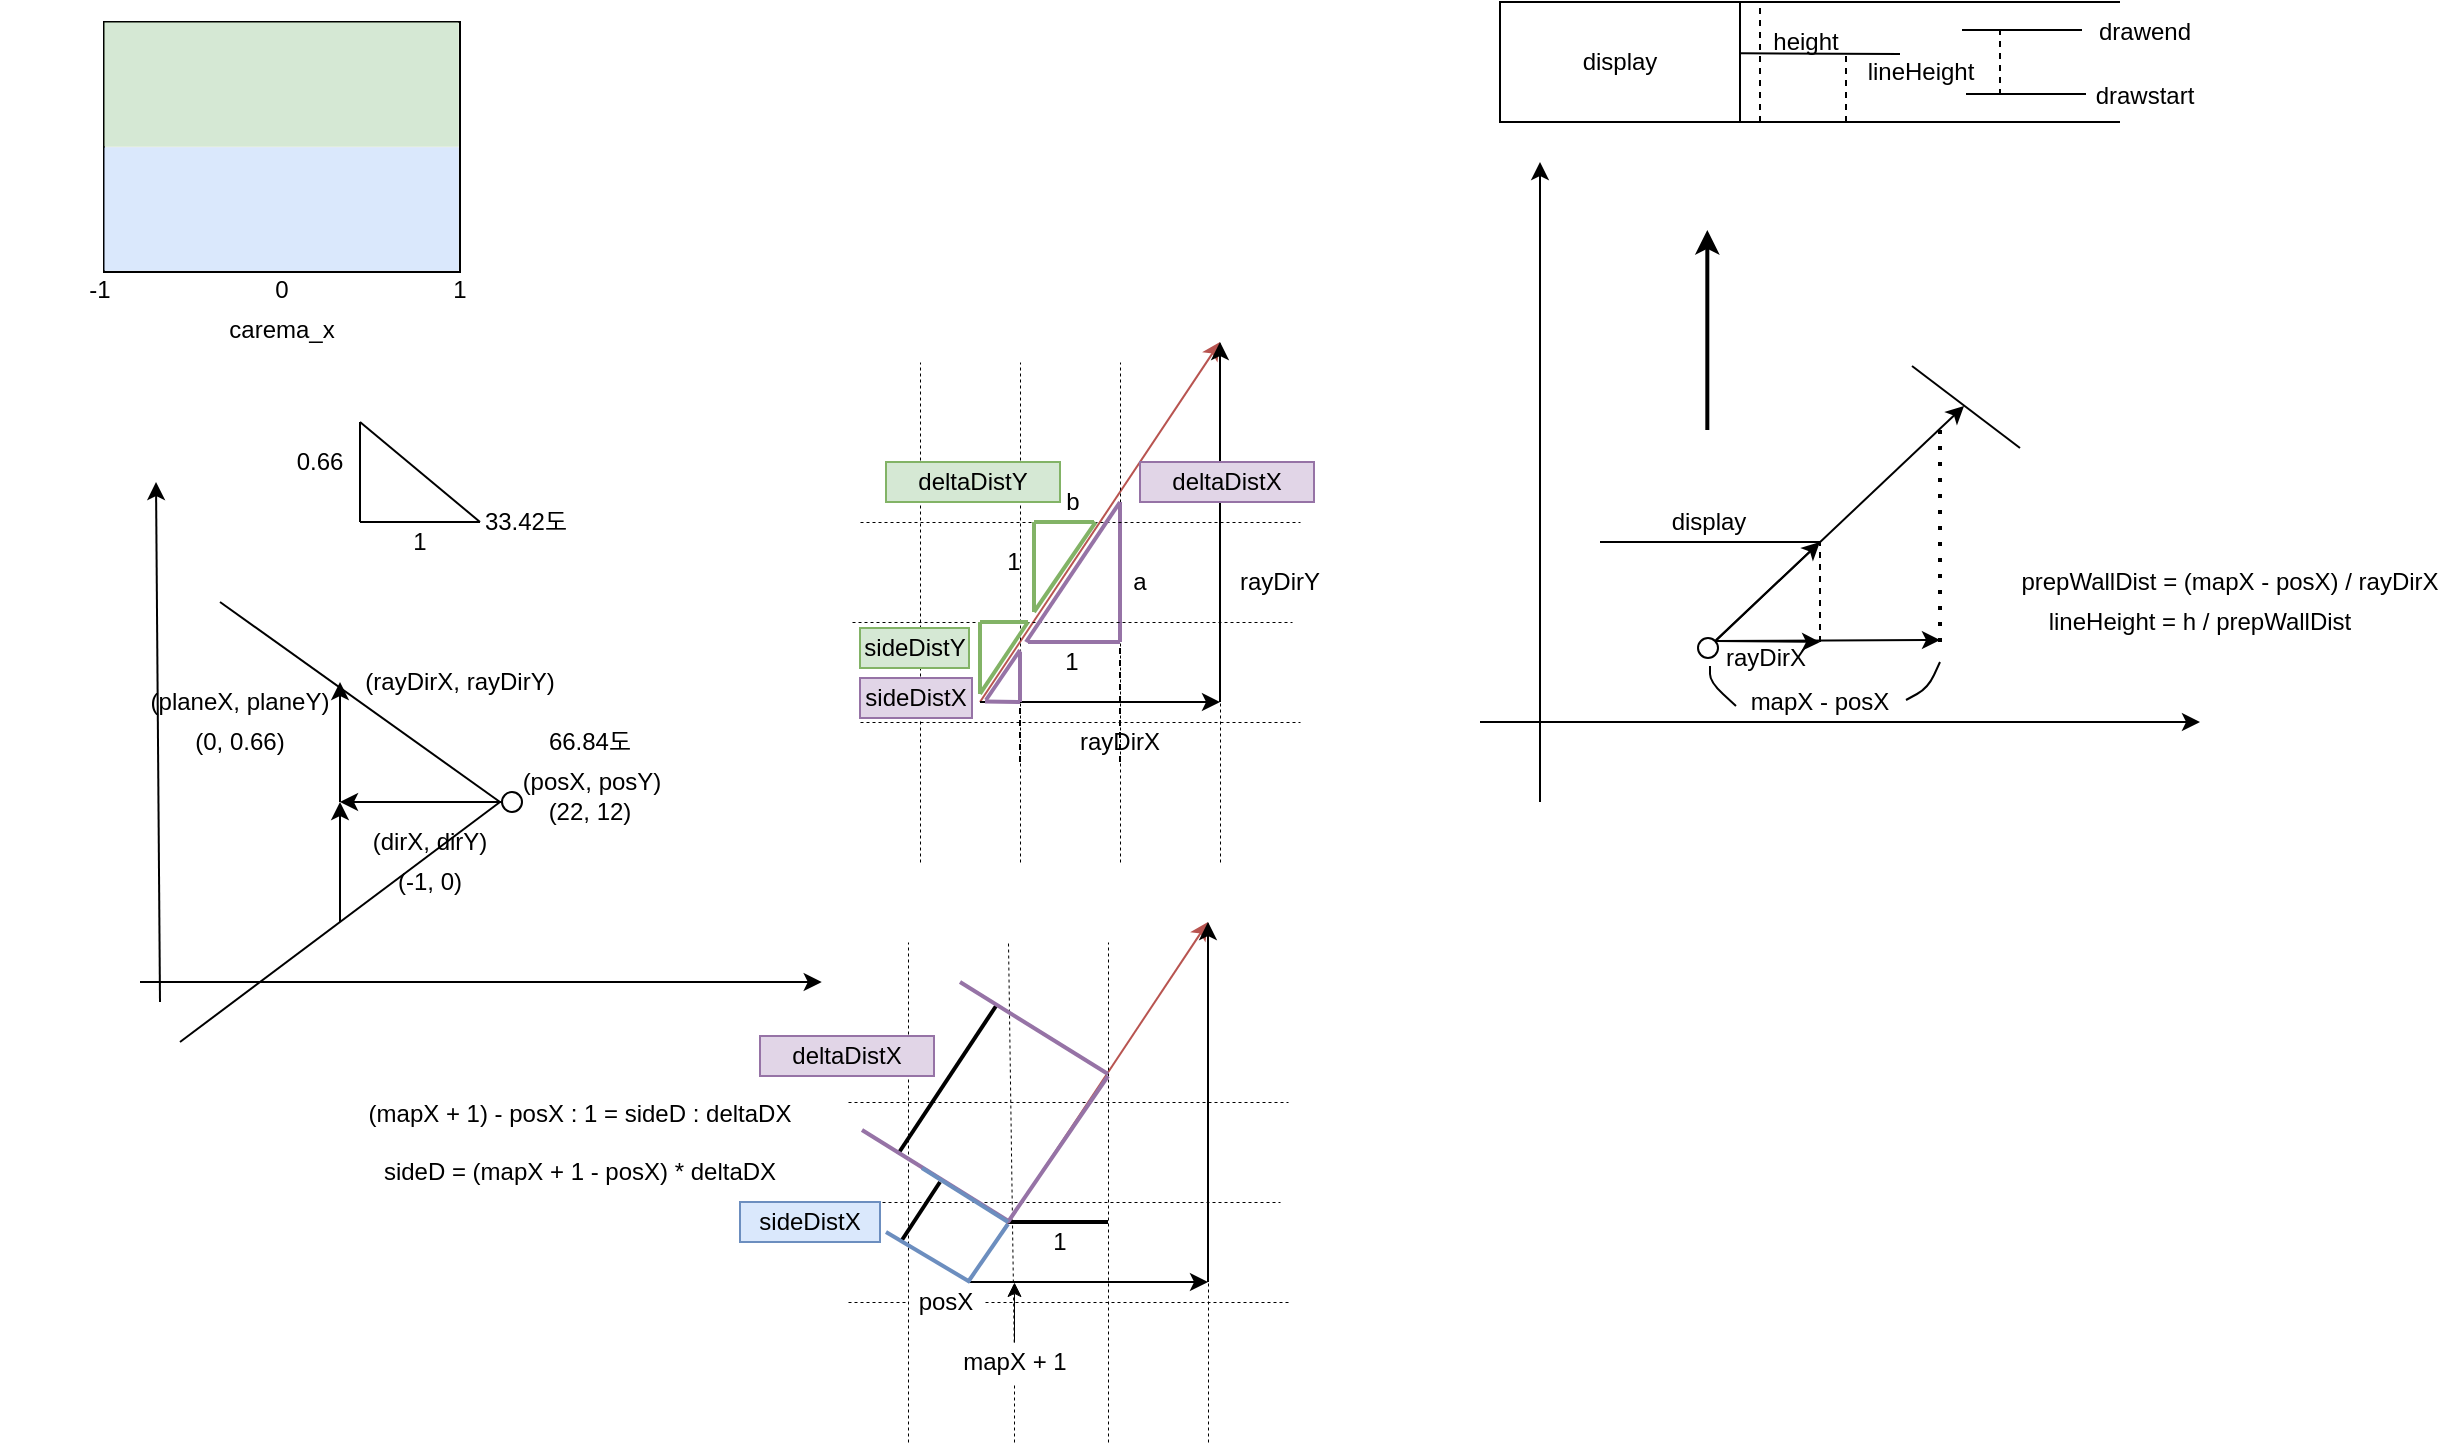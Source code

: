 <mxfile version="15.4.1" type="github" pages="3">
  <diagram id="mSh6Ika45wB9mhSGqDFz" name="Page-1">
    <mxGraphModel dx="832" dy="707" grid="1" gridSize="10" guides="1" tooltips="1" connect="1" arrows="1" fold="1" page="1" pageScale="1" pageWidth="291" pageHeight="413" math="0" shadow="0">
      <root>
        <mxCell id="0" />
        <mxCell id="1" parent="0" />
        <mxCell id="lA7uYYmeE6Qmd-85u6qz-90" value="" style="endArrow=none;html=1;strokeWidth=2;" parent="1" edge="1">
          <mxGeometry width="50" height="50" relative="1" as="geometry">
            <mxPoint x="448" y="182" as="sourcePoint" />
            <mxPoint x="399" y="256" as="targetPoint" />
          </mxGeometry>
        </mxCell>
        <mxCell id="lA7uYYmeE6Qmd-85u6qz-89" value="" style="endArrow=none;html=1;strokeWidth=2;" parent="1" edge="1">
          <mxGeometry width="50" height="50" relative="1" as="geometry">
            <mxPoint x="401" y="299" as="sourcePoint" />
            <mxPoint x="420" y="270" as="targetPoint" />
          </mxGeometry>
        </mxCell>
        <mxCell id="lA7uYYmeE6Qmd-85u6qz-1" value="" style="endArrow=classic;html=1;" parent="1" edge="1">
          <mxGeometry width="50" height="50" relative="1" as="geometry">
            <mxPoint x="20" y="170" as="sourcePoint" />
            <mxPoint x="360.866" y="170" as="targetPoint" />
          </mxGeometry>
        </mxCell>
        <mxCell id="lA7uYYmeE6Qmd-85u6qz-2" value="" style="endArrow=classic;html=1;" parent="1" edge="1">
          <mxGeometry width="50" height="50" relative="1" as="geometry">
            <mxPoint x="30" y="180" as="sourcePoint" />
            <mxPoint x="28" y="-80" as="targetPoint" />
          </mxGeometry>
        </mxCell>
        <mxCell id="lA7uYYmeE6Qmd-85u6qz-3" value="" style="ellipse;whiteSpace=wrap;html=1;" parent="1" vertex="1">
          <mxGeometry x="201" y="75" width="10" height="10" as="geometry" />
        </mxCell>
        <mxCell id="lA7uYYmeE6Qmd-85u6qz-4" value="(dirX, dirY)" style="text;html=1;strokeColor=none;fillColor=none;align=center;verticalAlign=middle;whiteSpace=wrap;rounded=0;" parent="1" vertex="1">
          <mxGeometry x="120" y="90" width="90" height="20" as="geometry" />
        </mxCell>
        <mxCell id="lA7uYYmeE6Qmd-85u6qz-5" value="(posX, posY)" style="text;html=1;strokeColor=none;fillColor=none;align=center;verticalAlign=middle;whiteSpace=wrap;rounded=0;" parent="1" vertex="1">
          <mxGeometry x="201" y="60" width="90" height="20" as="geometry" />
        </mxCell>
        <mxCell id="lA7uYYmeE6Qmd-85u6qz-6" value="" style="endArrow=classic;html=1;exitX=0;exitY=1;exitDx=0;exitDy=0;" parent="1" source="lA7uYYmeE6Qmd-85u6qz-5" edge="1">
          <mxGeometry width="50" height="50" relative="1" as="geometry">
            <mxPoint x="200" y="80" as="sourcePoint" />
            <mxPoint x="120" y="80" as="targetPoint" />
          </mxGeometry>
        </mxCell>
        <mxCell id="lA7uYYmeE6Qmd-85u6qz-7" value="(-1, 0)" style="text;html=1;strokeColor=none;fillColor=none;align=center;verticalAlign=middle;whiteSpace=wrap;rounded=0;" parent="1" vertex="1">
          <mxGeometry x="120" y="110" width="90" height="20" as="geometry" />
        </mxCell>
        <mxCell id="lA7uYYmeE6Qmd-85u6qz-8" value="(22, 12)" style="text;html=1;strokeColor=none;fillColor=none;align=center;verticalAlign=middle;whiteSpace=wrap;rounded=0;" parent="1" vertex="1">
          <mxGeometry x="200" y="75" width="90" height="20" as="geometry" />
        </mxCell>
        <mxCell id="lA7uYYmeE6Qmd-85u6qz-9" value="" style="endArrow=classic;html=1;" parent="1" edge="1">
          <mxGeometry width="50" height="50" relative="1" as="geometry">
            <mxPoint x="120" y="80" as="sourcePoint" />
            <mxPoint x="120" y="20" as="targetPoint" />
          </mxGeometry>
        </mxCell>
        <mxCell id="lA7uYYmeE6Qmd-85u6qz-11" value="(planeX, planeY)" style="text;html=1;strokeColor=none;fillColor=none;align=center;verticalAlign=middle;whiteSpace=wrap;rounded=0;" parent="1" vertex="1">
          <mxGeometry x="20" y="20" width="100" height="20" as="geometry" />
        </mxCell>
        <mxCell id="lA7uYYmeE6Qmd-85u6qz-12" value="(0, 0.66)" style="text;html=1;strokeColor=none;fillColor=none;align=center;verticalAlign=middle;whiteSpace=wrap;rounded=0;" parent="1" vertex="1">
          <mxGeometry x="20" y="40" width="100" height="20" as="geometry" />
        </mxCell>
        <mxCell id="lA7uYYmeE6Qmd-85u6qz-13" value="" style="endArrow=none;html=1;" parent="1" edge="1">
          <mxGeometry width="50" height="50" relative="1" as="geometry">
            <mxPoint x="130" y="-60" as="sourcePoint" />
            <mxPoint x="130" y="-110" as="targetPoint" />
          </mxGeometry>
        </mxCell>
        <mxCell id="lA7uYYmeE6Qmd-85u6qz-14" value="" style="endArrow=none;html=1;" parent="1" edge="1">
          <mxGeometry width="50" height="50" relative="1" as="geometry">
            <mxPoint x="130" y="-60" as="sourcePoint" />
            <mxPoint x="190" y="-60" as="targetPoint" />
          </mxGeometry>
        </mxCell>
        <mxCell id="lA7uYYmeE6Qmd-85u6qz-15" value="" style="endArrow=none;html=1;" parent="1" edge="1">
          <mxGeometry width="50" height="50" relative="1" as="geometry">
            <mxPoint x="190" y="-60" as="sourcePoint" />
            <mxPoint x="130" y="-110" as="targetPoint" />
          </mxGeometry>
        </mxCell>
        <mxCell id="lA7uYYmeE6Qmd-85u6qz-16" value="0.66" style="text;html=1;strokeColor=none;fillColor=none;align=center;verticalAlign=middle;whiteSpace=wrap;rounded=0;" parent="1" vertex="1">
          <mxGeometry x="60" y="-100" width="100" height="20" as="geometry" />
        </mxCell>
        <mxCell id="lA7uYYmeE6Qmd-85u6qz-17" value="1" style="text;html=1;strokeColor=none;fillColor=none;align=center;verticalAlign=middle;whiteSpace=wrap;rounded=0;" parent="1" vertex="1">
          <mxGeometry x="110" y="-60" width="100" height="20" as="geometry" />
        </mxCell>
        <mxCell id="lA7uYYmeE6Qmd-85u6qz-18" value="33.42도" style="text;html=1;strokeColor=none;fillColor=none;align=center;verticalAlign=middle;whiteSpace=wrap;rounded=0;" parent="1" vertex="1">
          <mxGeometry x="186" y="-70" width="54" height="20" as="geometry" />
        </mxCell>
        <mxCell id="lA7uYYmeE6Qmd-85u6qz-19" value="" style="endArrow=none;html=1;exitX=0;exitY=0.25;exitDx=0;exitDy=0;" parent="1" source="lA7uYYmeE6Qmd-85u6qz-8" edge="1">
          <mxGeometry width="50" height="50" relative="1" as="geometry">
            <mxPoint x="200" y="-50" as="sourcePoint" />
            <mxPoint x="60" y="-20" as="targetPoint" />
          </mxGeometry>
        </mxCell>
        <mxCell id="lA7uYYmeE6Qmd-85u6qz-20" value="" style="endArrow=none;html=1;exitX=0;exitY=0.25;exitDx=0;exitDy=0;" parent="1" source="lA7uYYmeE6Qmd-85u6qz-8" edge="1">
          <mxGeometry width="50" height="50" relative="1" as="geometry">
            <mxPoint x="210" y="90" as="sourcePoint" />
            <mxPoint x="40" y="200" as="targetPoint" />
          </mxGeometry>
        </mxCell>
        <mxCell id="lA7uYYmeE6Qmd-85u6qz-21" value="" style="endArrow=classic;html=1;" parent="1" edge="1">
          <mxGeometry width="50" height="50" relative="1" as="geometry">
            <mxPoint x="120" y="140" as="sourcePoint" />
            <mxPoint x="120" y="80" as="targetPoint" />
          </mxGeometry>
        </mxCell>
        <mxCell id="lA7uYYmeE6Qmd-85u6qz-22" value="66.84도" style="text;html=1;strokeColor=none;fillColor=none;align=center;verticalAlign=middle;whiteSpace=wrap;rounded=0;" parent="1" vertex="1">
          <mxGeometry x="218" y="40" width="54" height="20" as="geometry" />
        </mxCell>
        <mxCell id="lA7uYYmeE6Qmd-85u6qz-23" value="(rayDirX, rayDirY)" style="text;html=1;strokeColor=none;fillColor=none;align=center;verticalAlign=middle;whiteSpace=wrap;rounded=0;" parent="1" vertex="1">
          <mxGeometry x="130" y="10" width="100" height="20" as="geometry" />
        </mxCell>
        <mxCell id="lA7uYYmeE6Qmd-85u6qz-24" value="" style="endArrow=classic;html=1;fillColor=#f8cecc;strokeColor=#b85450;" parent="1" edge="1">
          <mxGeometry width="50" height="50" relative="1" as="geometry">
            <mxPoint x="440" y="30" as="sourcePoint" />
            <mxPoint x="560" y="-150" as="targetPoint" />
          </mxGeometry>
        </mxCell>
        <mxCell id="lA7uYYmeE6Qmd-85u6qz-25" value="" style="endArrow=classic;html=1;" parent="1" edge="1">
          <mxGeometry width="50" height="50" relative="1" as="geometry">
            <mxPoint x="440" y="30" as="sourcePoint" />
            <mxPoint x="560" y="30" as="targetPoint" />
          </mxGeometry>
        </mxCell>
        <mxCell id="lA7uYYmeE6Qmd-85u6qz-26" value="" style="endArrow=classic;html=1;" parent="1" edge="1">
          <mxGeometry width="50" height="50" relative="1" as="geometry">
            <mxPoint x="560" y="30" as="sourcePoint" />
            <mxPoint x="560" y="-150" as="targetPoint" />
          </mxGeometry>
        </mxCell>
        <mxCell id="lA7uYYmeE6Qmd-85u6qz-27" value="" style="endArrow=none;dashed=1;html=1;" parent="1" edge="1">
          <mxGeometry width="50" height="50" relative="1" as="geometry">
            <mxPoint x="460" y="60" as="sourcePoint" />
            <mxPoint x="460" y="5" as="targetPoint" />
          </mxGeometry>
        </mxCell>
        <mxCell id="lA7uYYmeE6Qmd-85u6qz-28" value="" style="endArrow=none;dashed=1;html=1;" parent="1" edge="1">
          <mxGeometry width="50" height="50" relative="1" as="geometry">
            <mxPoint x="510" y="60" as="sourcePoint" />
            <mxPoint x="510" y="-60" as="targetPoint" />
          </mxGeometry>
        </mxCell>
        <mxCell id="lA7uYYmeE6Qmd-85u6qz-30" value="1" style="text;html=1;strokeColor=none;fillColor=none;align=center;verticalAlign=middle;whiteSpace=wrap;rounded=0;" parent="1" vertex="1">
          <mxGeometry x="466" width="40" height="20" as="geometry" />
        </mxCell>
        <mxCell id="lA7uYYmeE6Qmd-85u6qz-32" value="a" style="text;html=1;strokeColor=none;fillColor=none;align=center;verticalAlign=middle;whiteSpace=wrap;rounded=0;" parent="1" vertex="1">
          <mxGeometry x="510" y="-40" width="20" height="20" as="geometry" />
        </mxCell>
        <mxCell id="lA7uYYmeE6Qmd-85u6qz-33" value="rayDirX" style="text;html=1;strokeColor=none;fillColor=none;align=center;verticalAlign=middle;whiteSpace=wrap;rounded=0;" parent="1" vertex="1">
          <mxGeometry x="490" y="40" width="40" height="20" as="geometry" />
        </mxCell>
        <mxCell id="lA7uYYmeE6Qmd-85u6qz-34" value="rayDirY" style="text;html=1;strokeColor=none;fillColor=none;align=center;verticalAlign=middle;whiteSpace=wrap;rounded=0;" parent="1" vertex="1">
          <mxGeometry x="570" y="-40" width="40" height="20" as="geometry" />
        </mxCell>
        <mxCell id="lA7uYYmeE6Qmd-85u6qz-39" value="" style="endArrow=none;dashed=1;html=1;strokeWidth=0.5;" parent="1" edge="1">
          <mxGeometry width="50" height="50" relative="1" as="geometry">
            <mxPoint x="410" y="110" as="sourcePoint" />
            <mxPoint x="410" y="-140" as="targetPoint" />
          </mxGeometry>
        </mxCell>
        <mxCell id="lA7uYYmeE6Qmd-85u6qz-40" value="" style="endArrow=none;dashed=1;html=1;strokeWidth=0.5;" parent="1" edge="1">
          <mxGeometry width="50" height="50" relative="1" as="geometry">
            <mxPoint x="460" y="110" as="sourcePoint" />
            <mxPoint x="460" y="-140" as="targetPoint" />
          </mxGeometry>
        </mxCell>
        <mxCell id="lA7uYYmeE6Qmd-85u6qz-41" value="" style="endArrow=none;dashed=1;html=1;strokeWidth=0.5;" parent="1" edge="1">
          <mxGeometry width="50" height="50" relative="1" as="geometry">
            <mxPoint x="510" y="110" as="sourcePoint" />
            <mxPoint x="510" y="-140" as="targetPoint" />
          </mxGeometry>
        </mxCell>
        <mxCell id="lA7uYYmeE6Qmd-85u6qz-42" value="" style="endArrow=none;dashed=1;html=1;strokeWidth=0.5;" parent="1" edge="1">
          <mxGeometry width="50" height="50" relative="1" as="geometry">
            <mxPoint x="560" y="110" as="sourcePoint" />
            <mxPoint x="560" y="-150" as="targetPoint" />
          </mxGeometry>
        </mxCell>
        <mxCell id="lA7uYYmeE6Qmd-85u6qz-43" value="" style="endArrow=none;html=1;strokeWidth=2;fillColor=#e1d5e7;strokeColor=#9673a6;" parent="1" edge="1">
          <mxGeometry width="50" height="50" relative="1" as="geometry">
            <mxPoint x="464" as="sourcePoint" />
            <mxPoint x="510" as="targetPoint" />
          </mxGeometry>
        </mxCell>
        <mxCell id="lA7uYYmeE6Qmd-85u6qz-44" value="" style="endArrow=none;html=1;strokeWidth=2;fillColor=#e1d5e7;strokeColor=#9673a6;" parent="1" edge="1">
          <mxGeometry width="50" height="50" relative="1" as="geometry">
            <mxPoint x="510" y="-70" as="sourcePoint" />
            <mxPoint x="510" as="targetPoint" />
          </mxGeometry>
        </mxCell>
        <mxCell id="lA7uYYmeE6Qmd-85u6qz-45" value="" style="endArrow=none;dashed=1;html=1;strokeWidth=0.5;" parent="1" edge="1">
          <mxGeometry width="50" height="50" relative="1" as="geometry">
            <mxPoint x="376" y="-10" as="sourcePoint" />
            <mxPoint x="596" y="-10" as="targetPoint" />
          </mxGeometry>
        </mxCell>
        <mxCell id="lA7uYYmeE6Qmd-85u6qz-46" value="" style="endArrow=none;dashed=1;html=1;strokeWidth=0.5;" parent="1" edge="1">
          <mxGeometry width="50" height="50" relative="1" as="geometry">
            <mxPoint x="380" y="40" as="sourcePoint" />
            <mxPoint x="600" y="40" as="targetPoint" />
          </mxGeometry>
        </mxCell>
        <mxCell id="lA7uYYmeE6Qmd-85u6qz-47" value="" style="endArrow=none;dashed=1;html=1;strokeWidth=0.5;" parent="1" edge="1">
          <mxGeometry width="50" height="50" relative="1" as="geometry">
            <mxPoint x="380" y="-60" as="sourcePoint" />
            <mxPoint x="600" y="-60" as="targetPoint" />
          </mxGeometry>
        </mxCell>
        <mxCell id="lA7uYYmeE6Qmd-85u6qz-48" value="" style="endArrow=none;html=1;strokeWidth=2;fillColor=#d5e8d4;strokeColor=#82b366;" parent="1" edge="1">
          <mxGeometry width="50" height="50" relative="1" as="geometry">
            <mxPoint x="467" y="-15" as="sourcePoint" />
            <mxPoint x="467" y="-60" as="targetPoint" />
          </mxGeometry>
        </mxCell>
        <mxCell id="lA7uYYmeE6Qmd-85u6qz-50" value="" style="endArrow=none;html=1;strokeWidth=2;fillColor=#d5e8d4;strokeColor=#82b366;" parent="1" edge="1">
          <mxGeometry width="50" height="50" relative="1" as="geometry">
            <mxPoint x="497" y="-60" as="sourcePoint" />
            <mxPoint x="467" y="-60" as="targetPoint" />
          </mxGeometry>
        </mxCell>
        <mxCell id="lA7uYYmeE6Qmd-85u6qz-51" value="1" style="text;html=1;strokeColor=none;fillColor=none;align=center;verticalAlign=middle;whiteSpace=wrap;rounded=0;" parent="1" vertex="1">
          <mxGeometry x="437" y="-50" width="40" height="20" as="geometry" />
        </mxCell>
        <mxCell id="lA7uYYmeE6Qmd-85u6qz-52" value="b" style="text;html=1;strokeColor=none;fillColor=none;align=center;verticalAlign=middle;whiteSpace=wrap;rounded=0;" parent="1" vertex="1">
          <mxGeometry x="442.5" y="-80" width="87" height="20" as="geometry" />
        </mxCell>
        <mxCell id="lA7uYYmeE6Qmd-85u6qz-54" value="" style="endArrow=none;html=1;strokeWidth=2;fillColor=#e1d5e7;strokeColor=#9673a6;" parent="1" edge="1">
          <mxGeometry width="50" height="50" relative="1" as="geometry">
            <mxPoint x="463" as="sourcePoint" />
            <mxPoint x="510" y="-70" as="targetPoint" />
          </mxGeometry>
        </mxCell>
        <mxCell id="lA7uYYmeE6Qmd-85u6qz-56" value="" style="endArrow=none;html=1;strokeWidth=2;fillColor=#d5e8d4;strokeColor=#82b366;entryX=0.636;entryY=1.001;entryDx=0;entryDy=0;entryPerimeter=0;" parent="1" target="lA7uYYmeE6Qmd-85u6qz-52" edge="1">
          <mxGeometry width="50" height="50" relative="1" as="geometry">
            <mxPoint x="467" y="-15" as="sourcePoint" />
            <mxPoint x="500" y="-60" as="targetPoint" />
          </mxGeometry>
        </mxCell>
        <mxCell id="lA7uYYmeE6Qmd-85u6qz-57" value="" style="endArrow=classic;html=1;fillColor=#f8cecc;strokeColor=#b85450;" parent="1" edge="1">
          <mxGeometry width="50" height="50" relative="1" as="geometry">
            <mxPoint x="435" y="319" as="sourcePoint" />
            <mxPoint x="554" y="140.0" as="targetPoint" />
          </mxGeometry>
        </mxCell>
        <mxCell id="lA7uYYmeE6Qmd-85u6qz-58" value="" style="endArrow=classic;html=1;" parent="1" edge="1">
          <mxGeometry width="50" height="50" relative="1" as="geometry">
            <mxPoint x="434" y="320" as="sourcePoint" />
            <mxPoint x="554" y="320" as="targetPoint" />
          </mxGeometry>
        </mxCell>
        <mxCell id="lA7uYYmeE6Qmd-85u6qz-59" value="" style="endArrow=classic;html=1;" parent="1" edge="1">
          <mxGeometry width="50" height="50" relative="1" as="geometry">
            <mxPoint x="554" y="320" as="sourcePoint" />
            <mxPoint x="554" y="140.0" as="targetPoint" />
          </mxGeometry>
        </mxCell>
        <mxCell id="lA7uYYmeE6Qmd-85u6qz-62" value="1" style="text;html=1;strokeColor=none;fillColor=none;align=center;verticalAlign=middle;whiteSpace=wrap;rounded=0;" parent="1" vertex="1">
          <mxGeometry x="460" y="290" width="40" height="20" as="geometry" />
        </mxCell>
        <mxCell id="lA7uYYmeE6Qmd-85u6qz-68" value="" style="endArrow=none;dashed=1;html=1;strokeWidth=0.5;" parent="1" edge="1">
          <mxGeometry width="50" height="50" relative="1" as="geometry">
            <mxPoint x="404" y="400" as="sourcePoint" />
            <mxPoint x="404" y="150.0" as="targetPoint" />
          </mxGeometry>
        </mxCell>
        <mxCell id="lA7uYYmeE6Qmd-85u6qz-69" value="" style="endArrow=none;dashed=1;html=1;strokeWidth=0.5;startArrow=none;" parent="1" source="lA7uYYmeE6Qmd-85u6qz-93" edge="1">
          <mxGeometry width="50" height="50" relative="1" as="geometry">
            <mxPoint x="454" y="400" as="sourcePoint" />
            <mxPoint x="454" y="150.0" as="targetPoint" />
          </mxGeometry>
        </mxCell>
        <mxCell id="lA7uYYmeE6Qmd-85u6qz-70" value="" style="endArrow=none;dashed=1;html=1;strokeWidth=0.5;" parent="1" edge="1">
          <mxGeometry width="50" height="50" relative="1" as="geometry">
            <mxPoint x="504" y="400" as="sourcePoint" />
            <mxPoint x="504" y="150.0" as="targetPoint" />
          </mxGeometry>
        </mxCell>
        <mxCell id="lA7uYYmeE6Qmd-85u6qz-71" value="" style="endArrow=none;dashed=1;html=1;strokeWidth=0.5;" parent="1" edge="1">
          <mxGeometry width="50" height="50" relative="1" as="geometry">
            <mxPoint x="554" y="400" as="sourcePoint" />
            <mxPoint x="554" y="140.0" as="targetPoint" />
          </mxGeometry>
        </mxCell>
        <mxCell id="lA7uYYmeE6Qmd-85u6qz-72" value="" style="endArrow=none;html=1;strokeWidth=2;" parent="1" edge="1">
          <mxGeometry width="50" height="50" relative="1" as="geometry">
            <mxPoint x="454" y="290" as="sourcePoint" />
            <mxPoint x="504" y="290" as="targetPoint" />
          </mxGeometry>
        </mxCell>
        <mxCell id="lA7uYYmeE6Qmd-85u6qz-74" value="" style="endArrow=none;dashed=1;html=1;strokeWidth=0.5;" parent="1" edge="1">
          <mxGeometry width="50" height="50" relative="1" as="geometry">
            <mxPoint x="370" y="280" as="sourcePoint" />
            <mxPoint x="590" y="280" as="targetPoint" />
          </mxGeometry>
        </mxCell>
        <mxCell id="lA7uYYmeE6Qmd-85u6qz-75" value="" style="endArrow=none;dashed=1;html=1;strokeWidth=0.5;startArrow=none;" parent="1" source="lA7uYYmeE6Qmd-85u6qz-92" edge="1">
          <mxGeometry width="50" height="50" relative="1" as="geometry">
            <mxPoint x="374" y="330" as="sourcePoint" />
            <mxPoint x="594" y="330" as="targetPoint" />
          </mxGeometry>
        </mxCell>
        <mxCell id="lA7uYYmeE6Qmd-85u6qz-76" value="" style="endArrow=none;dashed=1;html=1;strokeWidth=0.5;" parent="1" edge="1">
          <mxGeometry width="50" height="50" relative="1" as="geometry">
            <mxPoint x="374" y="230" as="sourcePoint" />
            <mxPoint x="594" y="230" as="targetPoint" />
          </mxGeometry>
        </mxCell>
        <mxCell id="lA7uYYmeE6Qmd-85u6qz-81" value="" style="endArrow=none;html=1;strokeWidth=2;entryX=0.776;entryY=0.35;entryDx=0;entryDy=0;entryPerimeter=0;fillColor=#e1d5e7;strokeColor=#9673a6;" parent="1" edge="1">
          <mxGeometry width="50" height="50" relative="1" as="geometry">
            <mxPoint x="454" y="290" as="sourcePoint" />
            <mxPoint x="504.012" y="217" as="targetPoint" />
          </mxGeometry>
        </mxCell>
        <mxCell id="lA7uYYmeE6Qmd-85u6qz-82" value="" style="endArrow=none;html=1;strokeWidth=2;fillColor=#dae8fc;strokeColor=#6c8ebf;" parent="1" edge="1">
          <mxGeometry width="50" height="50" relative="1" as="geometry">
            <mxPoint x="454" y="291" as="sourcePoint" />
            <mxPoint x="434" y="320" as="targetPoint" />
          </mxGeometry>
        </mxCell>
        <mxCell id="lA7uYYmeE6Qmd-85u6qz-85" value="" style="endArrow=none;html=1;strokeWidth=2;fillColor=#dae8fc;strokeColor=#6c8ebf;" parent="1" edge="1">
          <mxGeometry width="50" height="50" relative="1" as="geometry">
            <mxPoint x="435" y="320" as="sourcePoint" />
            <mxPoint x="393" y="295" as="targetPoint" />
          </mxGeometry>
        </mxCell>
        <mxCell id="lA7uYYmeE6Qmd-85u6qz-86" value="" style="endArrow=none;html=1;strokeWidth=2;fillColor=#e1d5e7;strokeColor=#9673a6;" parent="1" edge="1">
          <mxGeometry width="50" height="50" relative="1" as="geometry">
            <mxPoint x="430" y="170" as="sourcePoint" />
            <mxPoint x="504" y="216" as="targetPoint" />
          </mxGeometry>
        </mxCell>
        <mxCell id="lA7uYYmeE6Qmd-85u6qz-87" value="" style="endArrow=none;html=1;strokeWidth=2;fillColor=#e1d5e7;strokeColor=#9673a6;" parent="1" edge="1">
          <mxGeometry width="50" height="50" relative="1" as="geometry">
            <mxPoint x="381" y="244" as="sourcePoint" />
            <mxPoint x="455" y="290" as="targetPoint" />
          </mxGeometry>
        </mxCell>
        <mxCell id="lA7uYYmeE6Qmd-85u6qz-84" value="" style="endArrow=none;html=1;strokeWidth=2;fillColor=#dae8fc;strokeColor=#6c8ebf;" parent="1" edge="1">
          <mxGeometry width="50" height="50" relative="1" as="geometry">
            <mxPoint x="454" y="290" as="sourcePoint" />
            <mxPoint x="411" y="263" as="targetPoint" />
          </mxGeometry>
        </mxCell>
        <mxCell id="lA7uYYmeE6Qmd-85u6qz-66" value="deltaDistX" style="text;html=1;align=center;verticalAlign=middle;whiteSpace=wrap;rounded=0;fillColor=#e1d5e7;strokeColor=#9673a6;rotation=0;" parent="1" vertex="1">
          <mxGeometry x="330" y="197" width="87" height="20" as="geometry" />
        </mxCell>
        <mxCell id="lA7uYYmeE6Qmd-85u6qz-67" value="sideDistX" style="text;html=1;strokeColor=#6c8ebf;fillColor=#dae8fc;align=center;verticalAlign=middle;whiteSpace=wrap;rounded=0;rotation=0;" parent="1" vertex="1">
          <mxGeometry x="320" y="280" width="70" height="20" as="geometry" />
        </mxCell>
        <mxCell id="lA7uYYmeE6Qmd-85u6qz-35" value="deltaDistX" style="text;html=1;align=center;verticalAlign=middle;whiteSpace=wrap;rounded=0;fillColor=#e1d5e7;strokeColor=#9673a6;" parent="1" vertex="1">
          <mxGeometry x="520" y="-90" width="87" height="20" as="geometry" />
        </mxCell>
        <mxCell id="lA7uYYmeE6Qmd-85u6qz-36" value="deltaDistY" style="text;html=1;strokeColor=#82b366;fillColor=#d5e8d4;align=center;verticalAlign=middle;whiteSpace=wrap;rounded=0;" parent="1" vertex="1">
          <mxGeometry x="393" y="-90" width="87" height="20" as="geometry" />
        </mxCell>
        <mxCell id="lA7uYYmeE6Qmd-85u6qz-94" value="(mapX + 1) - posX : 1 = sideD : deltaDX&lt;br&gt;&lt;br&gt;sideD = (mapX + 1 - posX) * deltaDX" style="text;html=1;strokeColor=none;fillColor=none;align=center;verticalAlign=middle;whiteSpace=wrap;rounded=0;" parent="1" vertex="1">
          <mxGeometry x="120" y="240" width="240" height="20" as="geometry" />
        </mxCell>
        <mxCell id="lA7uYYmeE6Qmd-85u6qz-92" value="posX" style="text;html=1;strokeColor=none;fillColor=none;align=center;verticalAlign=middle;whiteSpace=wrap;rounded=0;" parent="1" vertex="1">
          <mxGeometry x="402.5" y="320" width="40" height="20" as="geometry" />
        </mxCell>
        <mxCell id="lA7uYYmeE6Qmd-85u6qz-95" value="" style="endArrow=none;dashed=1;html=1;strokeWidth=0.5;" parent="1" target="lA7uYYmeE6Qmd-85u6qz-92" edge="1">
          <mxGeometry width="50" height="50" relative="1" as="geometry">
            <mxPoint x="374" y="330" as="sourcePoint" />
            <mxPoint x="594" y="330" as="targetPoint" />
          </mxGeometry>
        </mxCell>
        <mxCell id="lA7uYYmeE6Qmd-85u6qz-93" value="mapX + 1" style="text;html=1;strokeColor=none;fillColor=none;align=center;verticalAlign=middle;whiteSpace=wrap;rounded=0;" parent="1" vertex="1">
          <mxGeometry x="428.5" y="350" width="57" height="20" as="geometry" />
        </mxCell>
        <mxCell id="lA7uYYmeE6Qmd-85u6qz-96" value="" style="endArrow=none;dashed=1;html=1;strokeWidth=0.5;" parent="1" target="lA7uYYmeE6Qmd-85u6qz-93" edge="1">
          <mxGeometry width="50" height="50" relative="1" as="geometry">
            <mxPoint x="457" y="400" as="sourcePoint" />
            <mxPoint x="454" y="150.0" as="targetPoint" />
          </mxGeometry>
        </mxCell>
        <mxCell id="lA7uYYmeE6Qmd-85u6qz-97" value="" style="endArrow=classic;html=1;strokeWidth=0.5;exitX=0.5;exitY=0;exitDx=0;exitDy=0;" parent="1" source="lA7uYYmeE6Qmd-85u6qz-93" edge="1">
          <mxGeometry width="50" height="50" relative="1" as="geometry">
            <mxPoint x="490" y="310" as="sourcePoint" />
            <mxPoint x="457" y="320" as="targetPoint" />
          </mxGeometry>
        </mxCell>
        <mxCell id="lA7uYYmeE6Qmd-85u6qz-98" value="" style="endArrow=classic;html=1;strokeWidth=1;" parent="1" edge="1">
          <mxGeometry width="50" height="50" relative="1" as="geometry">
            <mxPoint x="690" y="40" as="sourcePoint" />
            <mxPoint x="1050" y="40" as="targetPoint" />
          </mxGeometry>
        </mxCell>
        <mxCell id="lA7uYYmeE6Qmd-85u6qz-99" value="" style="endArrow=classic;html=1;strokeWidth=1;" parent="1" edge="1">
          <mxGeometry width="50" height="50" relative="1" as="geometry">
            <mxPoint x="720" y="80" as="sourcePoint" />
            <mxPoint x="720" y="-240" as="targetPoint" />
          </mxGeometry>
        </mxCell>
        <mxCell id="lA7uYYmeE6Qmd-85u6qz-100" value="" style="ellipse;whiteSpace=wrap;html=1;" parent="1" vertex="1">
          <mxGeometry x="799" y="-2" width="10" height="10" as="geometry" />
        </mxCell>
        <mxCell id="lA7uYYmeE6Qmd-85u6qz-101" value="" style="endArrow=none;html=1;strokeWidth=1;" parent="1" edge="1">
          <mxGeometry width="50" height="50" relative="1" as="geometry">
            <mxPoint x="750" y="-50" as="sourcePoint" />
            <mxPoint x="860" y="-50" as="targetPoint" />
          </mxGeometry>
        </mxCell>
        <mxCell id="lA7uYYmeE6Qmd-85u6qz-102" value="" style="endArrow=classic;html=1;strokeWidth=1;exitX=1;exitY=0;exitDx=0;exitDy=0;" parent="1" source="lA7uYYmeE6Qmd-85u6qz-100" edge="1">
          <mxGeometry width="50" height="50" relative="1" as="geometry">
            <mxPoint x="810" as="sourcePoint" />
            <mxPoint x="860" y="-50" as="targetPoint" />
          </mxGeometry>
        </mxCell>
        <mxCell id="lA7uYYmeE6Qmd-85u6qz-103" value="" style="endArrow=classic;html=1;strokeWidth=1;exitX=1;exitY=0;exitDx=0;exitDy=0;" parent="1" source="lA7uYYmeE6Qmd-85u6qz-100" edge="1">
          <mxGeometry width="50" height="50" relative="1" as="geometry">
            <mxPoint x="750" y="-10" as="sourcePoint" />
            <mxPoint x="860" as="targetPoint" />
          </mxGeometry>
        </mxCell>
        <mxCell id="lA7uYYmeE6Qmd-85u6qz-104" value="" style="endArrow=none;dashed=1;html=1;strokeWidth=1;" parent="1" edge="1">
          <mxGeometry width="50" height="50" relative="1" as="geometry">
            <mxPoint x="860" as="sourcePoint" />
            <mxPoint x="860" y="-50" as="targetPoint" />
          </mxGeometry>
        </mxCell>
        <mxCell id="lA7uYYmeE6Qmd-85u6qz-105" value="rayDirX" style="text;html=1;strokeColor=none;fillColor=none;align=center;verticalAlign=middle;whiteSpace=wrap;rounded=0;" parent="1" vertex="1">
          <mxGeometry x="813" y="-2" width="40" height="20" as="geometry" />
        </mxCell>
        <mxCell id="lA7uYYmeE6Qmd-85u6qz-106" value="" style="endArrow=none;html=1;strokeWidth=1;" parent="1" edge="1">
          <mxGeometry width="50" height="50" relative="1" as="geometry">
            <mxPoint x="906" y="-138" as="sourcePoint" />
            <mxPoint x="960" y="-97" as="targetPoint" />
          </mxGeometry>
        </mxCell>
        <mxCell id="lA7uYYmeE6Qmd-85u6qz-107" value="" style="endArrow=classic;html=1;strokeWidth=1;exitX=0.93;exitY=0.097;exitDx=0;exitDy=0;exitPerimeter=0;" parent="1" source="lA7uYYmeE6Qmd-85u6qz-100" edge="1">
          <mxGeometry width="50" height="50" relative="1" as="geometry">
            <mxPoint x="810" as="sourcePoint" />
            <mxPoint x="932" y="-118" as="targetPoint" />
          </mxGeometry>
        </mxCell>
        <mxCell id="lA7uYYmeE6Qmd-85u6qz-108" value="" style="endArrow=none;dashed=1;html=1;dashPattern=1 3;strokeWidth=2;" parent="1" edge="1">
          <mxGeometry width="50" height="50" relative="1" as="geometry">
            <mxPoint x="920" as="sourcePoint" />
            <mxPoint x="920" y="-106" as="targetPoint" />
          </mxGeometry>
        </mxCell>
        <mxCell id="lA7uYYmeE6Qmd-85u6qz-109" value="" style="endArrow=classic;html=1;strokeWidth=1;exitX=1;exitY=0;exitDx=0;exitDy=0;" parent="1" source="lA7uYYmeE6Qmd-85u6qz-100" edge="1">
          <mxGeometry width="50" height="50" relative="1" as="geometry">
            <mxPoint x="910" y="-70" as="sourcePoint" />
            <mxPoint x="920" y="-1" as="targetPoint" />
          </mxGeometry>
        </mxCell>
        <mxCell id="lA7uYYmeE6Qmd-85u6qz-110" value="mapX - posX" style="text;html=1;strokeColor=none;fillColor=none;align=center;verticalAlign=middle;whiteSpace=wrap;rounded=0;" parent="1" vertex="1">
          <mxGeometry x="810" y="20" width="100" height="20" as="geometry" />
        </mxCell>
        <mxCell id="lA7uYYmeE6Qmd-85u6qz-111" value="" style="endArrow=none;html=1;strokeWidth=1;entryX=0.08;entryY=0.6;entryDx=0;entryDy=0;entryPerimeter=0;" parent="1" target="lA7uYYmeE6Qmd-85u6qz-110" edge="1">
          <mxGeometry width="50" height="50" relative="1" as="geometry">
            <mxPoint x="805" y="12" as="sourcePoint" />
            <mxPoint x="960" y="-130" as="targetPoint" />
            <Array as="points">
              <mxPoint x="805" y="20" />
            </Array>
          </mxGeometry>
        </mxCell>
        <mxCell id="lA7uYYmeE6Qmd-85u6qz-112" value="" style="endArrow=none;html=1;strokeWidth=1;exitX=0.93;exitY=0.45;exitDx=0;exitDy=0;exitPerimeter=0;" parent="1" source="lA7uYYmeE6Qmd-85u6qz-110" edge="1">
          <mxGeometry width="50" height="50" relative="1" as="geometry">
            <mxPoint x="815" y="22" as="sourcePoint" />
            <mxPoint x="920" y="10" as="targetPoint" />
            <Array as="points">
              <mxPoint x="914" y="23" />
            </Array>
          </mxGeometry>
        </mxCell>
        <mxCell id="lA7uYYmeE6Qmd-85u6qz-114" value="display" style="rounded=0;whiteSpace=wrap;html=1;" parent="1" vertex="1">
          <mxGeometry x="700" y="-320" width="120" height="60" as="geometry" />
        </mxCell>
        <mxCell id="lA7uYYmeE6Qmd-85u6qz-115" value="" style="endArrow=none;dashed=1;html=1;strokeWidth=1;" parent="1" edge="1">
          <mxGeometry width="50" height="50" relative="1" as="geometry">
            <mxPoint x="873" y="-260" as="sourcePoint" />
            <mxPoint x="873" y="-293" as="targetPoint" />
          </mxGeometry>
        </mxCell>
        <mxCell id="lA7uYYmeE6Qmd-85u6qz-116" value="lineHeight = h / prepWallDist" style="text;html=1;strokeColor=none;fillColor=none;align=center;verticalAlign=middle;whiteSpace=wrap;rounded=0;" parent="1" vertex="1">
          <mxGeometry x="960" y="-20" width="180" height="20" as="geometry" />
        </mxCell>
        <mxCell id="lA7uYYmeE6Qmd-85u6qz-117" value="" style="endArrow=none;html=1;strokeWidth=1;exitX=1.003;exitY=0.427;exitDx=0;exitDy=0;exitPerimeter=0;" parent="1" source="lA7uYYmeE6Qmd-85u6qz-114" edge="1">
          <mxGeometry width="50" height="50" relative="1" as="geometry">
            <mxPoint x="780" y="-204" as="sourcePoint" />
            <mxPoint x="900" y="-294" as="targetPoint" />
          </mxGeometry>
        </mxCell>
        <mxCell id="lA7uYYmeE6Qmd-85u6qz-118" value="" style="endArrow=none;html=1;strokeWidth=1;exitX=0.062;exitY=0.994;exitDx=0;exitDy=0;exitPerimeter=0;" parent="1" edge="1">
          <mxGeometry width="50" height="50" relative="1" as="geometry">
            <mxPoint x="820.0" y="-260" as="sourcePoint" />
            <mxPoint x="1010" y="-260" as="targetPoint" />
          </mxGeometry>
        </mxCell>
        <mxCell id="lA7uYYmeE6Qmd-85u6qz-119" value="height" style="text;html=1;strokeColor=none;fillColor=none;align=center;verticalAlign=middle;whiteSpace=wrap;rounded=0;" parent="1" vertex="1">
          <mxGeometry x="833" y="-310" width="40" height="20" as="geometry" />
        </mxCell>
        <mxCell id="lA7uYYmeE6Qmd-85u6qz-120" value="" style="endArrow=none;html=1;strokeWidth=1;exitX=1;exitY=0;exitDx=0;exitDy=0;" parent="1" source="lA7uYYmeE6Qmd-85u6qz-114" edge="1">
          <mxGeometry width="50" height="50" relative="1" as="geometry">
            <mxPoint x="830" y="-250" as="sourcePoint" />
            <mxPoint x="1010" y="-320" as="targetPoint" />
          </mxGeometry>
        </mxCell>
        <mxCell id="lA7uYYmeE6Qmd-85u6qz-121" value="" style="endArrow=none;dashed=1;html=1;strokeWidth=1;" parent="1" edge="1">
          <mxGeometry width="50" height="50" relative="1" as="geometry">
            <mxPoint x="830" y="-260" as="sourcePoint" />
            <mxPoint x="830" y="-320" as="targetPoint" />
          </mxGeometry>
        </mxCell>
        <mxCell id="lA7uYYmeE6Qmd-85u6qz-122" value="prepWallDist = (mapX - posX) / rayDirX" style="text;html=1;strokeColor=none;fillColor=none;align=center;verticalAlign=middle;whiteSpace=wrap;rounded=0;" parent="1" vertex="1">
          <mxGeometry x="950" y="-40" width="230" height="20" as="geometry" />
        </mxCell>
        <mxCell id="lA7uYYmeE6Qmd-85u6qz-123" value="lineHeight" style="text;html=1;strokeColor=none;fillColor=none;align=center;verticalAlign=middle;whiteSpace=wrap;rounded=0;" parent="1" vertex="1">
          <mxGeometry x="882" y="-295" width="57" height="20" as="geometry" />
        </mxCell>
        <mxCell id="lA7uYYmeE6Qmd-85u6qz-124" value="" style="endArrow=none;dashed=1;html=1;strokeWidth=1;" parent="1" edge="1">
          <mxGeometry width="50" height="50" relative="1" as="geometry">
            <mxPoint x="950" y="-273.5" as="sourcePoint" />
            <mxPoint x="950" y="-306.5" as="targetPoint" />
          </mxGeometry>
        </mxCell>
        <mxCell id="lA7uYYmeE6Qmd-85u6qz-125" value="" style="endArrow=none;html=1;strokeWidth=1;" parent="1" edge="1">
          <mxGeometry width="50" height="50" relative="1" as="geometry">
            <mxPoint x="931" y="-306" as="sourcePoint" />
            <mxPoint x="991" y="-306" as="targetPoint" />
          </mxGeometry>
        </mxCell>
        <mxCell id="lA7uYYmeE6Qmd-85u6qz-126" value="" style="endArrow=none;html=1;strokeWidth=1;" parent="1" edge="1">
          <mxGeometry width="50" height="50" relative="1" as="geometry">
            <mxPoint x="933" y="-274" as="sourcePoint" />
            <mxPoint x="993" y="-274" as="targetPoint" />
          </mxGeometry>
        </mxCell>
        <mxCell id="lA7uYYmeE6Qmd-85u6qz-127" value="drawstart" style="text;html=1;strokeColor=none;fillColor=none;align=center;verticalAlign=middle;whiteSpace=wrap;rounded=0;" parent="1" vertex="1">
          <mxGeometry x="994" y="-283" width="57" height="20" as="geometry" />
        </mxCell>
        <mxCell id="lA7uYYmeE6Qmd-85u6qz-128" value="drawend" style="text;html=1;strokeColor=none;fillColor=none;align=center;verticalAlign=middle;whiteSpace=wrap;rounded=0;" parent="1" vertex="1">
          <mxGeometry x="994" y="-315" width="57" height="20" as="geometry" />
        </mxCell>
        <mxCell id="-CFEwAlRHSnfaY5DN0Q2-1" value="" style="curved=1;endArrow=classic;html=1;strokeWidth=2;" parent="1" edge="1">
          <mxGeometry width="50" height="50" relative="1" as="geometry">
            <mxPoint x="803.66" y="-106" as="sourcePoint" />
            <mxPoint x="803.66" y="-206" as="targetPoint" />
            <Array as="points" />
          </mxGeometry>
        </mxCell>
        <mxCell id="-CFEwAlRHSnfaY5DN0Q2-2" value="display" style="text;html=1;strokeColor=none;fillColor=none;align=center;verticalAlign=middle;whiteSpace=wrap;rounded=0;" parent="1" vertex="1">
          <mxGeometry x="775.5" y="-70" width="57" height="20" as="geometry" />
        </mxCell>
        <mxCell id="4_p_Bd-PzRBGYWRSE-qt-1" value="" style="rounded=0;whiteSpace=wrap;html=1;" vertex="1" parent="1">
          <mxGeometry x="2" y="-310" width="178" height="125" as="geometry" />
        </mxCell>
        <mxCell id="4_p_Bd-PzRBGYWRSE-qt-2" value="" style="rounded=0;whiteSpace=wrap;html=1;strokeWidth=0;fillColor=#dae8fc;strokeColor=#6c8ebf;" vertex="1" parent="1">
          <mxGeometry x="2" y="-247.5" width="177" height="61.5" as="geometry" />
        </mxCell>
        <mxCell id="4_p_Bd-PzRBGYWRSE-qt-3" value="" style="shape=trapezoid;perimeter=trapezoidPerimeter;whiteSpace=wrap;html=1;fixedSize=1;rotation=-180;size=0;fillColor=#d5e8d4;strokeColor=#82b366;strokeWidth=0;" vertex="1" parent="1">
          <mxGeometry x="2" y="-310" width="177" height="62" as="geometry" />
        </mxCell>
        <mxCell id="4_p_Bd-PzRBGYWRSE-qt-4" value="0" style="text;html=1;strokeColor=none;fillColor=none;align=center;verticalAlign=middle;whiteSpace=wrap;rounded=0;" vertex="1" parent="1">
          <mxGeometry x="40.5" y="-186" width="100" height="20" as="geometry" />
        </mxCell>
        <mxCell id="4_p_Bd-PzRBGYWRSE-qt-5" value="-1" style="text;html=1;strokeColor=none;fillColor=none;align=center;verticalAlign=middle;whiteSpace=wrap;rounded=0;" vertex="1" parent="1">
          <mxGeometry x="-50" y="-186" width="100" height="20" as="geometry" />
        </mxCell>
        <mxCell id="4_p_Bd-PzRBGYWRSE-qt-6" value="1" style="text;html=1;strokeColor=none;fillColor=none;align=center;verticalAlign=middle;whiteSpace=wrap;rounded=0;" vertex="1" parent="1">
          <mxGeometry x="130" y="-186" width="100" height="20" as="geometry" />
        </mxCell>
        <mxCell id="4_p_Bd-PzRBGYWRSE-qt-7" value="carema_x" style="text;html=1;strokeColor=none;fillColor=none;align=center;verticalAlign=middle;whiteSpace=wrap;rounded=0;" vertex="1" parent="1">
          <mxGeometry x="41" y="-166" width="100" height="20" as="geometry" />
        </mxCell>
        <mxCell id="4_p_Bd-PzRBGYWRSE-qt-8" value="" style="endArrow=none;html=1;strokeWidth=2;fillColor=#d5e8d4;strokeColor=#82b366;" edge="1" parent="1">
          <mxGeometry width="50" height="50" relative="1" as="geometry">
            <mxPoint x="464" y="-10" as="sourcePoint" />
            <mxPoint x="440" y="-10" as="targetPoint" />
          </mxGeometry>
        </mxCell>
        <mxCell id="4_p_Bd-PzRBGYWRSE-qt-9" value="" style="endArrow=none;html=1;strokeWidth=2;fillColor=#d5e8d4;strokeColor=#82b366;" edge="1" parent="1">
          <mxGeometry width="50" height="50" relative="1" as="geometry">
            <mxPoint x="440" y="26" as="sourcePoint" />
            <mxPoint x="440" y="-10" as="targetPoint" />
          </mxGeometry>
        </mxCell>
        <mxCell id="4_p_Bd-PzRBGYWRSE-qt-10" value="" style="endArrow=none;html=1;strokeWidth=2;fillColor=#d5e8d4;strokeColor=#82b366;" edge="1" parent="1">
          <mxGeometry width="50" height="50" relative="1" as="geometry">
            <mxPoint x="440" y="25.98" as="sourcePoint" />
            <mxPoint x="464" y="-10" as="targetPoint" />
          </mxGeometry>
        </mxCell>
        <mxCell id="4_p_Bd-PzRBGYWRSE-qt-11" value="" style="endArrow=none;html=1;strokeWidth=2;fillColor=#e1d5e7;strokeColor=#9673a6;" edge="1" parent="1">
          <mxGeometry width="50" height="50" relative="1" as="geometry">
            <mxPoint x="442.5" y="29.77" as="sourcePoint" />
            <mxPoint x="460" y="30" as="targetPoint" />
          </mxGeometry>
        </mxCell>
        <mxCell id="4_p_Bd-PzRBGYWRSE-qt-12" value="" style="endArrow=none;html=1;strokeWidth=2;fillColor=#e1d5e7;strokeColor=#9673a6;" edge="1" parent="1">
          <mxGeometry width="50" height="50" relative="1" as="geometry">
            <mxPoint x="443" y="29" as="sourcePoint" />
            <mxPoint x="460" y="4" as="targetPoint" />
          </mxGeometry>
        </mxCell>
        <mxCell id="4_p_Bd-PzRBGYWRSE-qt-13" value="" style="endArrow=none;html=1;strokeWidth=2;fillColor=#e1d5e7;strokeColor=#9673a6;" edge="1" parent="1">
          <mxGeometry width="50" height="50" relative="1" as="geometry">
            <mxPoint x="460" y="5" as="sourcePoint" />
            <mxPoint x="460.0" y="30" as="targetPoint" />
          </mxGeometry>
        </mxCell>
        <mxCell id="4_p_Bd-PzRBGYWRSE-qt-14" value="sideDistY" style="text;html=1;strokeColor=#82b366;fillColor=#d5e8d4;align=center;verticalAlign=middle;whiteSpace=wrap;rounded=0;" vertex="1" parent="1">
          <mxGeometry x="380" y="-7" width="54.5" height="20" as="geometry" />
        </mxCell>
        <mxCell id="4_p_Bd-PzRBGYWRSE-qt-15" value="sideDistX" style="text;html=1;align=center;verticalAlign=middle;whiteSpace=wrap;rounded=0;fillColor=#e1d5e7;strokeColor=#9673a6;" vertex="1" parent="1">
          <mxGeometry x="380" y="18" width="56" height="20" as="geometry" />
        </mxCell>
      </root>
    </mxGraphModel>
  </diagram>
  <diagram id="LEzwp549Yum6usb1Drez" name="Page-2">
    <mxGraphModel dx="920" dy="2397" grid="1" gridSize="10" guides="1" tooltips="1" connect="1" arrows="1" fold="1" page="1" pageScale="1" pageWidth="827" pageHeight="1169" math="0" shadow="0">
      <root>
        <mxCell id="V6_TZW5IvBjFG97uHWtM-0" />
        <mxCell id="V6_TZW5IvBjFG97uHWtM-1" parent="V6_TZW5IvBjFG97uHWtM-0" />
        <mxCell id="YZgs2Gx8c9vxSeyU8--f-5" value="" style="rounded=0;whiteSpace=wrap;html=1;" parent="V6_TZW5IvBjFG97uHWtM-1" vertex="1">
          <mxGeometry x="1210" y="-100" width="270" height="180" as="geometry" />
        </mxCell>
        <mxCell id="F6fnT59uY27IaUk4F5gb-18" value="" style="rounded=0;whiteSpace=wrap;html=1;strokeWidth=0;fillColor=#dae8fc;strokeColor=#6c8ebf;" parent="V6_TZW5IvBjFG97uHWtM-1" vertex="1">
          <mxGeometry x="1210" y="-10" width="270" height="90" as="geometry" />
        </mxCell>
        <mxCell id="V6_TZW5IvBjFG97uHWtM-5" value="" style="edgeStyle=orthogonalEdgeStyle;rounded=0;orthogonalLoop=1;jettySize=auto;html=1;strokeWidth=2;" parent="V6_TZW5IvBjFG97uHWtM-1" source="V6_TZW5IvBjFG97uHWtM-2" target="V6_TZW5IvBjFG97uHWtM-4" edge="1">
          <mxGeometry relative="1" as="geometry" />
        </mxCell>
        <mxCell id="V6_TZW5IvBjFG97uHWtM-2" value="&lt;font style=&quot;font-size: 17px&quot;&gt;main&lt;/font&gt;" style="rounded=1;whiteSpace=wrap;html=1;fillColor=#dae8fc;strokeColor=#6c8ebf;" parent="V6_TZW5IvBjFG97uHWtM-1" vertex="1">
          <mxGeometry x="270" y="120" width="190" height="50" as="geometry" />
        </mxCell>
        <mxCell id="V6_TZW5IvBjFG97uHWtM-7" value="" style="edgeStyle=orthogonalEdgeStyle;rounded=0;orthogonalLoop=1;jettySize=auto;html=1;strokeWidth=2;" parent="V6_TZW5IvBjFG97uHWtM-1" source="V6_TZW5IvBjFG97uHWtM-4" target="V6_TZW5IvBjFG97uHWtM-6" edge="1">
          <mxGeometry relative="1" as="geometry" />
        </mxCell>
        <mxCell id="V6_TZW5IvBjFG97uHWtM-9" value="" style="edgeStyle=orthogonalEdgeStyle;rounded=0;orthogonalLoop=1;jettySize=auto;html=1;strokeWidth=2;" parent="V6_TZW5IvBjFG97uHWtM-1" source="V6_TZW5IvBjFG97uHWtM-4" target="V6_TZW5IvBjFG97uHWtM-8" edge="1">
          <mxGeometry relative="1" as="geometry" />
        </mxCell>
        <mxCell id="V6_TZW5IvBjFG97uHWtM-4" value="&lt;font style=&quot;font-size: 17px&quot;&gt;load_texture&lt;/font&gt;" style="rounded=1;whiteSpace=wrap;html=1;fillColor=#dae8fc;strokeColor=#6c8ebf;" parent="V6_TZW5IvBjFG97uHWtM-1" vertex="1">
          <mxGeometry x="270" y="260" width="190" height="50" as="geometry" />
        </mxCell>
        <mxCell id="V6_TZW5IvBjFG97uHWtM-6" value="&lt;font style=&quot;font-size: 17px&quot;&gt;load_image&lt;/font&gt;" style="rounded=1;whiteSpace=wrap;html=1;fillColor=#dae8fc;strokeColor=#6c8ebf;" parent="V6_TZW5IvBjFG97uHWtM-1" vertex="1">
          <mxGeometry x="530" y="260" width="190" height="50" as="geometry" />
        </mxCell>
        <mxCell id="V6_TZW5IvBjFG97uHWtM-11" value="" style="edgeStyle=orthogonalEdgeStyle;rounded=0;orthogonalLoop=1;jettySize=auto;html=1;strokeWidth=2;" parent="V6_TZW5IvBjFG97uHWtM-1" source="V6_TZW5IvBjFG97uHWtM-8" target="V6_TZW5IvBjFG97uHWtM-10" edge="1">
          <mxGeometry relative="1" as="geometry" />
        </mxCell>
        <mxCell id="V6_TZW5IvBjFG97uHWtM-8" value="&lt;font style=&quot;font-size: 17px&quot;&gt;mlx_new_window&lt;/font&gt;" style="rounded=1;whiteSpace=wrap;html=1;fillColor=#dae8fc;strokeColor=#6c8ebf;" parent="V6_TZW5IvBjFG97uHWtM-1" vertex="1">
          <mxGeometry x="270" y="360" width="190" height="50" as="geometry" />
        </mxCell>
        <mxCell id="V6_TZW5IvBjFG97uHWtM-13" value="" style="edgeStyle=orthogonalEdgeStyle;rounded=0;orthogonalLoop=1;jettySize=auto;html=1;strokeWidth=2;" parent="V6_TZW5IvBjFG97uHWtM-1" source="V6_TZW5IvBjFG97uHWtM-10" target="V6_TZW5IvBjFG97uHWtM-12" edge="1">
          <mxGeometry relative="1" as="geometry" />
        </mxCell>
        <mxCell id="V6_TZW5IvBjFG97uHWtM-10" value="&lt;font style=&quot;font-size: 17px&quot;&gt;mlx_new_image&lt;/font&gt;" style="rounded=1;whiteSpace=wrap;html=1;fillColor=#dae8fc;strokeColor=#6c8ebf;" parent="V6_TZW5IvBjFG97uHWtM-1" vertex="1">
          <mxGeometry x="270" y="460" width="190" height="50" as="geometry" />
        </mxCell>
        <mxCell id="V6_TZW5IvBjFG97uHWtM-15" value="" style="edgeStyle=orthogonalEdgeStyle;rounded=0;orthogonalLoop=1;jettySize=auto;html=1;strokeWidth=2;" parent="V6_TZW5IvBjFG97uHWtM-1" source="V6_TZW5IvBjFG97uHWtM-12" target="V6_TZW5IvBjFG97uHWtM-14" edge="1">
          <mxGeometry relative="1" as="geometry" />
        </mxCell>
        <mxCell id="nt-cxWHb9rHOG3eaiVHA-1" value="" style="edgeStyle=orthogonalEdgeStyle;rounded=0;orthogonalLoop=1;jettySize=auto;html=1;strokeWidth=2;" parent="V6_TZW5IvBjFG97uHWtM-1" source="V6_TZW5IvBjFG97uHWtM-12" target="nt-cxWHb9rHOG3eaiVHA-0" edge="1">
          <mxGeometry relative="1" as="geometry" />
        </mxCell>
        <mxCell id="V6_TZW5IvBjFG97uHWtM-12" value="&lt;font style=&quot;font-size: 17px&quot;&gt;mlx_loop_hook&lt;/font&gt;" style="rounded=1;whiteSpace=wrap;html=1;fillColor=#dae8fc;strokeColor=#6c8ebf;" parent="V6_TZW5IvBjFG97uHWtM-1" vertex="1">
          <mxGeometry x="270" y="550" width="190" height="50" as="geometry" />
        </mxCell>
        <mxCell id="V6_TZW5IvBjFG97uHWtM-17" value="" style="edgeStyle=orthogonalEdgeStyle;rounded=0;orthogonalLoop=1;jettySize=auto;html=1;strokeWidth=2;" parent="V6_TZW5IvBjFG97uHWtM-1" source="V6_TZW5IvBjFG97uHWtM-14" target="V6_TZW5IvBjFG97uHWtM-16" edge="1">
          <mxGeometry relative="1" as="geometry" />
        </mxCell>
        <mxCell id="V6_TZW5IvBjFG97uHWtM-14" value="&lt;font style=&quot;font-size: 17px&quot;&gt;mlx_hook(KEY_press)&lt;br&gt;mlx_hook(KEY_release)&lt;br&gt;&lt;/font&gt;" style="rounded=1;whiteSpace=wrap;html=1;fillColor=#dae8fc;strokeColor=#6c8ebf;" parent="V6_TZW5IvBjFG97uHWtM-1" vertex="1">
          <mxGeometry x="235" y="640" width="260" height="50" as="geometry" />
        </mxCell>
        <mxCell id="V6_TZW5IvBjFG97uHWtM-16" value="&lt;font style=&quot;font-size: 17px&quot;&gt;mlx_loop&lt;/font&gt;" style="rounded=1;whiteSpace=wrap;html=1;fillColor=#dae8fc;strokeColor=#6c8ebf;" parent="V6_TZW5IvBjFG97uHWtM-1" vertex="1">
          <mxGeometry x="270" y="740" width="190" height="50" as="geometry" />
        </mxCell>
        <mxCell id="nt-cxWHb9rHOG3eaiVHA-5" value="" style="edgeStyle=orthogonalEdgeStyle;rounded=0;orthogonalLoop=1;jettySize=auto;html=1;strokeWidth=2;" parent="V6_TZW5IvBjFG97uHWtM-1" source="nt-cxWHb9rHOG3eaiVHA-0" target="nt-cxWHb9rHOG3eaiVHA-2" edge="1">
          <mxGeometry relative="1" as="geometry" />
        </mxCell>
        <mxCell id="nt-cxWHb9rHOG3eaiVHA-0" value="&lt;font style=&quot;font-size: 17px&quot;&gt;main_loop&lt;/font&gt;" style="rounded=1;whiteSpace=wrap;html=1;fillColor=#dae8fc;strokeColor=#6c8ebf;" parent="V6_TZW5IvBjFG97uHWtM-1" vertex="1">
          <mxGeometry x="730" y="550" width="190" height="50" as="geometry" />
        </mxCell>
        <mxCell id="nt-cxWHb9rHOG3eaiVHA-7" value="" style="edgeStyle=orthogonalEdgeStyle;rounded=0;orthogonalLoop=1;jettySize=auto;html=1;strokeWidth=2;" parent="V6_TZW5IvBjFG97uHWtM-1" source="nt-cxWHb9rHOG3eaiVHA-2" target="nt-cxWHb9rHOG3eaiVHA-3" edge="1">
          <mxGeometry relative="1" as="geometry" />
        </mxCell>
        <mxCell id="nt-cxWHb9rHOG3eaiVHA-2" value="&lt;font style=&quot;font-size: 17px&quot;&gt;calc&lt;/font&gt;" style="rounded=1;whiteSpace=wrap;html=1;fillColor=#dae8fc;strokeColor=#6c8ebf;" parent="V6_TZW5IvBjFG97uHWtM-1" vertex="1">
          <mxGeometry x="730" y="650" width="190" height="50" as="geometry" />
        </mxCell>
        <mxCell id="nt-cxWHb9rHOG3eaiVHA-8" value="" style="edgeStyle=orthogonalEdgeStyle;rounded=0;orthogonalLoop=1;jettySize=auto;html=1;strokeWidth=2;" parent="V6_TZW5IvBjFG97uHWtM-1" source="nt-cxWHb9rHOG3eaiVHA-3" target="nt-cxWHb9rHOG3eaiVHA-4" edge="1">
          <mxGeometry relative="1" as="geometry" />
        </mxCell>
        <mxCell id="nt-cxWHb9rHOG3eaiVHA-3" value="&lt;font style=&quot;font-size: 17px&quot;&gt;draw&lt;/font&gt;" style="rounded=1;whiteSpace=wrap;html=1;fillColor=#dae8fc;strokeColor=#6c8ebf;" parent="V6_TZW5IvBjFG97uHWtM-1" vertex="1">
          <mxGeometry x="730" y="750" width="190" height="50" as="geometry" />
        </mxCell>
        <mxCell id="nt-cxWHb9rHOG3eaiVHA-4" value="&lt;font style=&quot;font-size: 17px&quot;&gt;key_update&lt;/font&gt;" style="rounded=1;whiteSpace=wrap;html=1;fillColor=#dae8fc;strokeColor=#6c8ebf;" parent="V6_TZW5IvBjFG97uHWtM-1" vertex="1">
          <mxGeometry x="730" y="850" width="190" height="50" as="geometry" />
        </mxCell>
        <mxCell id="YZgs2Gx8c9vxSeyU8--f-2" value="" style="shape=trapezoid;perimeter=trapezoidPerimeter;whiteSpace=wrap;html=1;fixedSize=1;rotation=-180;size=0;fillColor=#d5e8d4;strokeColor=#82b366;strokeWidth=0;" parent="V6_TZW5IvBjFG97uHWtM-1" vertex="1">
          <mxGeometry x="1210" y="-100" width="270" height="90" as="geometry" />
        </mxCell>
        <mxCell id="YZgs2Gx8c9vxSeyU8--f-12" value="" style="endArrow=none;html=1;strokeWidth=2;exitX=1;exitY=0;exitDx=0;exitDy=0;" parent="V6_TZW5IvBjFG97uHWtM-1" edge="1">
          <mxGeometry width="50" height="50" relative="1" as="geometry">
            <mxPoint x="1480.081" y="79.213" as="sourcePoint" />
            <mxPoint x="1710" y="80" as="targetPoint" />
          </mxGeometry>
        </mxCell>
        <mxCell id="YZgs2Gx8c9vxSeyU8--f-13" value="" style="endArrow=none;html=1;strokeWidth=2;exitX=1;exitY=1;exitDx=0;exitDy=0;" parent="V6_TZW5IvBjFG97uHWtM-1" edge="1">
          <mxGeometry width="50" height="50" relative="1" as="geometry">
            <mxPoint x="1480" y="-10.29" as="sourcePoint" />
            <mxPoint x="1610" y="-10" as="targetPoint" />
          </mxGeometry>
        </mxCell>
        <mxCell id="YZgs2Gx8c9vxSeyU8--f-14" value="" style="endArrow=none;html=1;strokeWidth=2;exitX=1;exitY=1;exitDx=0;exitDy=0;" parent="V6_TZW5IvBjFG97uHWtM-1" edge="1">
          <mxGeometry width="50" height="50" relative="1" as="geometry">
            <mxPoint x="1480" y="-40.57" as="sourcePoint" />
            <mxPoint x="1700" y="-40" as="targetPoint" />
          </mxGeometry>
        </mxCell>
        <mxCell id="YZgs2Gx8c9vxSeyU8--f-15" value="" style="endArrow=none;dashed=1;html=1;strokeWidth=2;" parent="V6_TZW5IvBjFG97uHWtM-1" edge="1">
          <mxGeometry width="50" height="50" relative="1" as="geometry">
            <mxPoint x="1520" y="80" as="sourcePoint" />
            <mxPoint x="1520" y="-10" as="targetPoint" />
          </mxGeometry>
        </mxCell>
        <mxCell id="YZgs2Gx8c9vxSeyU8--f-18" value="&lt;font style=&quot;font-size: 17px&quot;&gt;posZ&lt;/font&gt;" style="text;html=1;strokeColor=none;fillColor=none;align=center;verticalAlign=middle;whiteSpace=wrap;rounded=0;" parent="V6_TZW5IvBjFG97uHWtM-1" vertex="1">
          <mxGeometry x="1530" y="20" width="40" height="20" as="geometry" />
        </mxCell>
        <mxCell id="YZgs2Gx8c9vxSeyU8--f-19" value="&lt;font style=&quot;font-size: 17px&quot;&gt;p&lt;/font&gt;" style="text;html=1;strokeColor=none;fillColor=none;align=center;verticalAlign=middle;whiteSpace=wrap;rounded=0;" parent="V6_TZW5IvBjFG97uHWtM-1" vertex="1">
          <mxGeometry x="1585" y="-37" width="40" height="20" as="geometry" />
        </mxCell>
        <mxCell id="YZgs2Gx8c9vxSeyU8--f-20" value="" style="endArrow=classic;html=1;strokeWidth=1;" parent="V6_TZW5IvBjFG97uHWtM-1" edge="1">
          <mxGeometry width="50" height="50" relative="1" as="geometry">
            <mxPoint x="1580" y="-10" as="sourcePoint" />
            <mxPoint x="1580" y="-40" as="targetPoint" />
          </mxGeometry>
        </mxCell>
        <mxCell id="YZgs2Gx8c9vxSeyU8--f-21" value="" style="endArrow=classic;html=1;strokeWidth=1;" parent="V6_TZW5IvBjFG97uHWtM-1" edge="1">
          <mxGeometry width="50" height="50" relative="1" as="geometry">
            <mxPoint x="1650" y="80" as="sourcePoint" />
            <mxPoint x="1650" y="-40" as="targetPoint" />
          </mxGeometry>
        </mxCell>
        <mxCell id="YZgs2Gx8c9vxSeyU8--f-22" value="&lt;font style=&quot;font-size: 17px&quot;&gt;y&lt;/font&gt;" style="text;html=1;strokeColor=none;fillColor=none;align=center;verticalAlign=middle;whiteSpace=wrap;rounded=0;" parent="V6_TZW5IvBjFG97uHWtM-1" vertex="1">
          <mxGeometry x="1654" width="40" height="20" as="geometry" />
        </mxCell>
        <mxCell id="YZgs2Gx8c9vxSeyU8--f-24" value="" style="ellipse;whiteSpace=wrap;html=1;" parent="V6_TZW5IvBjFG97uHWtM-1" vertex="1">
          <mxGeometry x="1335" y="610" width="20" height="20" as="geometry" />
        </mxCell>
        <mxCell id="YZgs2Gx8c9vxSeyU8--f-27" value="&lt;span style=&quot;font-size: 17px&quot;&gt;(rayDirX0, rayDirY0)&lt;/span&gt;" style="text;html=1;strokeColor=none;fillColor=none;align=center;verticalAlign=middle;whiteSpace=wrap;rounded=0;" parent="V6_TZW5IvBjFG97uHWtM-1" vertex="1">
          <mxGeometry x="1050" y="490" width="220" height="20" as="geometry" />
        </mxCell>
        <mxCell id="YZgs2Gx8c9vxSeyU8--f-28" value="&lt;span style=&quot;font-size: 17px&quot;&gt;(rayDirX1, rayDirY1)&lt;/span&gt;" style="text;html=1;strokeColor=none;fillColor=none;align=center;verticalAlign=middle;whiteSpace=wrap;rounded=0;" parent="V6_TZW5IvBjFG97uHWtM-1" vertex="1">
          <mxGeometry x="1410" y="490" width="220" height="20" as="geometry" />
        </mxCell>
        <mxCell id="YZgs2Gx8c9vxSeyU8--f-29" value="&lt;span style=&quot;font-size: 17px&quot;&gt;camera(posX, posY)&lt;/span&gt;" style="text;html=1;strokeColor=none;fillColor=none;align=center;verticalAlign=middle;whiteSpace=wrap;rounded=0;" parent="V6_TZW5IvBjFG97uHWtM-1" vertex="1">
          <mxGeometry x="1175.5" y="610" width="160" height="20" as="geometry" />
        </mxCell>
        <mxCell id="YZgs2Gx8c9vxSeyU8--f-32" value="" style="endArrow=classic;html=1;strokeWidth=2;exitX=1;exitY=0;exitDx=0;exitDy=0;" parent="V6_TZW5IvBjFG97uHWtM-1" source="YZgs2Gx8c9vxSeyU8--f-24" edge="1">
          <mxGeometry width="50" height="50" relative="1" as="geometry">
            <mxPoint x="1370" y="500" as="sourcePoint" />
            <mxPoint x="1480" y="440" as="targetPoint" />
          </mxGeometry>
        </mxCell>
        <mxCell id="YZgs2Gx8c9vxSeyU8--f-33" value="" style="endArrow=classic;html=1;strokeWidth=2;exitX=0;exitY=0;exitDx=0;exitDy=0;" parent="V6_TZW5IvBjFG97uHWtM-1" source="YZgs2Gx8c9vxSeyU8--f-24" edge="1">
          <mxGeometry width="50" height="50" relative="1" as="geometry">
            <mxPoint x="1362.071" y="622.929" as="sourcePoint" />
            <mxPoint x="1210" y="440" as="targetPoint" />
          </mxGeometry>
        </mxCell>
        <mxCell id="YZgs2Gx8c9vxSeyU8--f-34" value="" style="endArrow=classic;html=1;strokeWidth=2;" parent="V6_TZW5IvBjFG97uHWtM-1" edge="1">
          <mxGeometry width="50" height="50" relative="1" as="geometry">
            <mxPoint x="1000" y="720" as="sourcePoint" />
            <mxPoint x="1680" y="720" as="targetPoint" />
          </mxGeometry>
        </mxCell>
        <mxCell id="YZgs2Gx8c9vxSeyU8--f-35" value="" style="endArrow=classic;html=1;strokeWidth=2;" parent="V6_TZW5IvBjFG97uHWtM-1" edge="1">
          <mxGeometry width="50" height="50" relative="1" as="geometry">
            <mxPoint x="1040" y="760" as="sourcePoint" />
            <mxPoint x="1040" y="120" as="targetPoint" />
          </mxGeometry>
        </mxCell>
        <mxCell id="YZgs2Gx8c9vxSeyU8--f-37" value="&lt;span style=&quot;font-size: 17px&quot;&gt;planeX, Y&lt;/span&gt;" style="text;html=1;strokeColor=none;fillColor=none;align=center;verticalAlign=middle;whiteSpace=wrap;rounded=0;" parent="V6_TZW5IvBjFG97uHWtM-1" vertex="1">
          <mxGeometry x="1310" y="410" width="220" height="20" as="geometry" />
        </mxCell>
        <mxCell id="YZgs2Gx8c9vxSeyU8--f-38" value="&lt;span style=&quot;font-size: 17px&quot;&gt;dirX, Y&lt;/span&gt;" style="text;html=1;strokeColor=none;fillColor=none;align=center;verticalAlign=middle;whiteSpace=wrap;rounded=0;" parent="V6_TZW5IvBjFG97uHWtM-1" vertex="1">
          <mxGeometry x="1200" y="490" width="220" height="20" as="geometry" />
        </mxCell>
        <mxCell id="ef9bOAhMcn1jd4TxH6Hh-2" value="" style="endArrow=classic;html=1;strokeWidth=2;exitX=0.5;exitY=0;exitDx=0;exitDy=0;" parent="V6_TZW5IvBjFG97uHWtM-1" source="YZgs2Gx8c9vxSeyU8--f-24" edge="1">
          <mxGeometry width="50" height="50" relative="1" as="geometry">
            <mxPoint x="1340" y="410" as="sourcePoint" />
            <mxPoint x="1345" y="440" as="targetPoint" />
          </mxGeometry>
        </mxCell>
        <mxCell id="ef9bOAhMcn1jd4TxH6Hh-3" value="" style="endArrow=classic;html=1;strokeWidth=2;" parent="V6_TZW5IvBjFG97uHWtM-1" edge="1">
          <mxGeometry width="50" height="50" relative="1" as="geometry">
            <mxPoint x="1345" y="440" as="sourcePoint" />
            <mxPoint x="1480" y="440" as="targetPoint" />
          </mxGeometry>
        </mxCell>
        <mxCell id="ef9bOAhMcn1jd4TxH6Hh-4" value="" style="endArrow=classic;html=1;strokeWidth=2;" parent="V6_TZW5IvBjFG97uHWtM-1" edge="1">
          <mxGeometry width="50" height="50" relative="1" as="geometry">
            <mxPoint x="1210" y="440" as="sourcePoint" />
            <mxPoint x="1345" y="440" as="targetPoint" />
          </mxGeometry>
        </mxCell>
        <mxCell id="fWJkcVuqR6U-uIP4M3bw-0" value="&lt;span style=&quot;font-size: 17px&quot;&gt;48 2진수 - 110000&lt;/span&gt;&lt;br&gt;&lt;span style=&quot;font-size: 17px&quot;&gt;63 2진수 - 111111&lt;/span&gt;" style="text;html=1;strokeColor=none;fillColor=none;align=center;verticalAlign=middle;whiteSpace=wrap;rounded=0;" parent="V6_TZW5IvBjFG97uHWtM-1" vertex="1">
          <mxGeometry x="1060" y="190" width="220" height="100" as="geometry" />
        </mxCell>
        <mxCell id="F6fnT59uY27IaUk4F5gb-19" value="" style="rounded=0;whiteSpace=wrap;html=1;fillColor=#f5f5f5;strokeColor=#666666;fontColor=#333333;" parent="V6_TZW5IvBjFG97uHWtM-1" vertex="1">
          <mxGeometry x="1210" y="-410" width="270" height="180" as="geometry" />
        </mxCell>
        <mxCell id="F6fnT59uY27IaUk4F5gb-20" value="" style="rounded=0;whiteSpace=wrap;html=1;strokeWidth=0;fillColor=#dae8fc;strokeColor=#6c8ebf;" parent="V6_TZW5IvBjFG97uHWtM-1" vertex="1">
          <mxGeometry x="1210" y="-300" width="270" height="70" as="geometry" />
        </mxCell>
        <mxCell id="F6fnT59uY27IaUk4F5gb-21" value="" style="shape=trapezoid;perimeter=trapezoidPerimeter;whiteSpace=wrap;html=1;fixedSize=1;rotation=-180;size=0;fillColor=#d5e8d4;strokeColor=#82b366;" parent="V6_TZW5IvBjFG97uHWtM-1" vertex="1">
          <mxGeometry x="1210" y="-410" width="270" height="70" as="geometry" />
        </mxCell>
        <mxCell id="F6fnT59uY27IaUk4F5gb-23" value="" style="shape=trapezoid;perimeter=trapezoidPerimeter;whiteSpace=wrap;html=1;fixedSize=1;strokeWidth=0;rotation=-90;fillColor=#f5f5f5;strokeColor=#666666;fontColor=#333333;size=40;" parent="V6_TZW5IvBjFG97uHWtM-1" vertex="1">
          <mxGeometry x="1329" y="-329" width="120" height="18" as="geometry" />
        </mxCell>
        <mxCell id="F6fnT59uY27IaUk4F5gb-24" value="" style="shape=trapezoid;perimeter=trapezoidPerimeter;whiteSpace=wrap;html=1;fixedSize=1;strokeWidth=0;rotation=90;fillColor=#f5f5f5;strokeColor=#666666;fontColor=#333333;size=40;" parent="V6_TZW5IvBjFG97uHWtM-1" vertex="1">
          <mxGeometry x="1249.5" y="-326.5" width="120" height="17" as="geometry" />
        </mxCell>
        <mxCell id="F6fnT59uY27IaUk4F5gb-25" value="" style="rounded=0;whiteSpace=wrap;html=1;strokeWidth=0;fillColor=#f5f5f5;strokeColor=#666666;fontColor=#333333;" parent="V6_TZW5IvBjFG97uHWtM-1" vertex="1">
          <mxGeometry x="1398" y="-380" width="82" height="120" as="geometry" />
        </mxCell>
        <mxCell id="F6fnT59uY27IaUk4F5gb-26" value="" style="rounded=0;whiteSpace=wrap;html=1;strokeWidth=0;fillColor=#f5f5f5;strokeColor=#666666;fontColor=#333333;" parent="V6_TZW5IvBjFG97uHWtM-1" vertex="1">
          <mxGeometry x="1210" y="-378" width="91" height="120" as="geometry" />
        </mxCell>
        <mxCell id="F6fnT59uY27IaUk4F5gb-27" value="" style="endArrow=classic;html=1;strokeWidth=2;" parent="V6_TZW5IvBjFG97uHWtM-1" edge="1">
          <mxGeometry width="50" height="50" relative="1" as="geometry">
            <mxPoint x="1350" y="-130" as="sourcePoint" />
            <mxPoint x="1350" y="-200" as="targetPoint" />
          </mxGeometry>
        </mxCell>
        <mxCell id="F6fnT59uY27IaUk4F5gb-28" value="" style="endArrow=classic;html=1;strokeWidth=2;" parent="V6_TZW5IvBjFG97uHWtM-1" edge="1">
          <mxGeometry width="50" height="50" relative="1" as="geometry">
            <mxPoint x="1355" y="275" as="sourcePoint" />
            <mxPoint x="1355" y="205" as="targetPoint" />
          </mxGeometry>
        </mxCell>
        <mxCell id="F6fnT59uY27IaUk4F5gb-29" value="&lt;font style=&quot;font-size: 17px&quot;&gt;height&lt;/font&gt;" style="text;html=1;strokeColor=none;fillColor=none;align=center;verticalAlign=middle;whiteSpace=wrap;rounded=0;" parent="V6_TZW5IvBjFG97uHWtM-1" vertex="1">
          <mxGeometry x="1150" y="-20" width="40" height="20" as="geometry" />
        </mxCell>
        <mxCell id="F6fnT59uY27IaUk4F5gb-30" value="&lt;font style=&quot;font-size: 17px&quot;&gt;width&lt;/font&gt;" style="text;html=1;strokeColor=none;fillColor=none;align=center;verticalAlign=middle;whiteSpace=wrap;rounded=0;" parent="V6_TZW5IvBjFG97uHWtM-1" vertex="1">
          <mxGeometry x="1335" y="90" width="40" height="20" as="geometry" />
        </mxCell>
        <mxCell id="KG5c6KnmsA6lexMGlZ6V-0" value="" style="ellipse;whiteSpace=wrap;html=1;" parent="V6_TZW5IvBjFG97uHWtM-1" vertex="1">
          <mxGeometry x="1510" y="574.5" width="20" height="20" as="geometry" />
        </mxCell>
        <mxCell id="KG5c6KnmsA6lexMGlZ6V-1" value="&lt;span style=&quot;font-size: 17px&quot;&gt;sprite(sprite[i].x, sprite[i].y)&lt;/span&gt;" style="text;html=1;strokeColor=none;fillColor=none;align=center;verticalAlign=middle;whiteSpace=wrap;rounded=0;" parent="V6_TZW5IvBjFG97uHWtM-1" vertex="1">
          <mxGeometry x="1530" y="575" width="220" height="20" as="geometry" />
        </mxCell>
        <mxCell id="KG5c6KnmsA6lexMGlZ6V-3" value="" style="endArrow=none;dashed=1;html=1;entryX=0.5;entryY=1;entryDx=0;entryDy=0;" parent="V6_TZW5IvBjFG97uHWtM-1" target="YZgs2Gx8c9vxSeyU8--f-24" edge="1">
          <mxGeometry width="50" height="50" relative="1" as="geometry">
            <mxPoint x="1345" y="720" as="sourcePoint" />
            <mxPoint x="1350" y="640" as="targetPoint" />
          </mxGeometry>
        </mxCell>
        <mxCell id="KG5c6KnmsA6lexMGlZ6V-4" value="" style="endArrow=none;dashed=1;html=1;entryX=0.5;entryY=1;entryDx=0;entryDy=0;" parent="V6_TZW5IvBjFG97uHWtM-1" target="KG5c6KnmsA6lexMGlZ6V-0" edge="1">
          <mxGeometry width="50" height="50" relative="1" as="geometry">
            <mxPoint x="1519.5" y="720" as="sourcePoint" />
            <mxPoint x="1519.5" y="630" as="targetPoint" />
          </mxGeometry>
        </mxCell>
        <mxCell id="KG5c6KnmsA6lexMGlZ6V-5" value="&lt;span style=&quot;font-size: 17px&quot;&gt;posX&lt;/span&gt;" style="text;html=1;strokeColor=none;fillColor=none;align=center;verticalAlign=middle;whiteSpace=wrap;rounded=0;" parent="V6_TZW5IvBjFG97uHWtM-1" vertex="1">
          <mxGeometry x="1130" y="730" width="160" height="20" as="geometry" />
        </mxCell>
        <mxCell id="KG5c6KnmsA6lexMGlZ6V-6" value="&lt;span style=&quot;font-size: 17px&quot;&gt;sprite[i].x - posX&lt;/span&gt;" style="text;html=1;strokeColor=none;fillColor=none;align=center;verticalAlign=middle;whiteSpace=wrap;rounded=0;" parent="V6_TZW5IvBjFG97uHWtM-1" vertex="1">
          <mxGeometry x="1355" y="730" width="160" height="20" as="geometry" />
        </mxCell>
        <mxCell id="KG5c6KnmsA6lexMGlZ6V-7" value="" style="endArrow=none;dashed=1;html=1;entryX=1;entryY=0.5;entryDx=0;entryDy=0;" parent="V6_TZW5IvBjFG97uHWtM-1" target="YZgs2Gx8c9vxSeyU8--f-24" edge="1">
          <mxGeometry width="50" height="50" relative="1" as="geometry">
            <mxPoint x="1520" y="620" as="sourcePoint" />
            <mxPoint x="1355" y="640" as="targetPoint" />
          </mxGeometry>
        </mxCell>
        <mxCell id="KG5c6KnmsA6lexMGlZ6V-8" value="" style="endArrow=none;dashed=1;html=1;exitX=0;exitY=0.5;exitDx=0;exitDy=0;" parent="V6_TZW5IvBjFG97uHWtM-1" source="KG5c6KnmsA6lexMGlZ6V-0" edge="1">
          <mxGeometry width="50" height="50" relative="1" as="geometry">
            <mxPoint x="1530" y="630" as="sourcePoint" />
            <mxPoint x="1360" y="620" as="targetPoint" />
          </mxGeometry>
        </mxCell>
        <mxCell id="KG5c6KnmsA6lexMGlZ6V-9" value="&lt;span style=&quot;font-size: 17px&quot;&gt;spriteDistance[i] 루트&lt;/span&gt;" style="text;html=1;strokeColor=none;fillColor=none;align=center;verticalAlign=middle;whiteSpace=wrap;rounded=0;rotation=-14;" parent="V6_TZW5IvBjFG97uHWtM-1" vertex="1">
          <mxGeometry x="1350" y="580" width="160" height="20" as="geometry" />
        </mxCell>
        <mxCell id="DZ9zbcfXNEtV90RzCqyh-1" value="" style="endArrow=classic;html=1;strokeWidth=2;" parent="V6_TZW5IvBjFG97uHWtM-1" edge="1">
          <mxGeometry width="50" height="50" relative="1" as="geometry">
            <mxPoint x="1338" y="616" as="sourcePoint" />
            <mxPoint x="1280" y="533.54" as="targetPoint" />
          </mxGeometry>
        </mxCell>
        <mxCell id="DZ9zbcfXNEtV90RzCqyh-2" value="" style="endArrow=classic;html=1;strokeWidth=2;" parent="V6_TZW5IvBjFG97uHWtM-1" edge="1">
          <mxGeometry width="50" height="50" relative="1" as="geometry">
            <mxPoint x="1338.5" y="616.23" as="sourcePoint" />
            <mxPoint x="1300" y="560" as="targetPoint" />
          </mxGeometry>
        </mxCell>
        <mxCell id="DZ9zbcfXNEtV90RzCqyh-3" value="" style="endArrow=none;html=1;" parent="V6_TZW5IvBjFG97uHWtM-1" edge="1">
          <mxGeometry width="50" height="50" relative="1" as="geometry">
            <mxPoint x="1280" y="540" as="sourcePoint" />
            <mxPoint x="1280" y="440" as="targetPoint" />
          </mxGeometry>
        </mxCell>
        <mxCell id="DZ9zbcfXNEtV90RzCqyh-4" value="" style="endArrow=none;html=1;" parent="V6_TZW5IvBjFG97uHWtM-1" edge="1">
          <mxGeometry width="50" height="50" relative="1" as="geometry">
            <mxPoint x="1301" y="570" as="sourcePoint" />
            <mxPoint x="1301" y="440" as="targetPoint" />
          </mxGeometry>
        </mxCell>
        <mxCell id="aACCdfDWzr7LK-dE4EL7-0" value="" style="rounded=0;whiteSpace=wrap;html=1;" vertex="1" parent="V6_TZW5IvBjFG97uHWtM-1">
          <mxGeometry x="1140" y="-690" width="270" height="180" as="geometry" />
        </mxCell>
        <mxCell id="aACCdfDWzr7LK-dE4EL7-2" value="" style="shape=trapezoid;perimeter=trapezoidPerimeter;whiteSpace=wrap;html=1;fixedSize=1;rotation=-180;size=0;fillColor=#d5e8d4;strokeColor=#82b366;strokeWidth=0;" vertex="1" parent="V6_TZW5IvBjFG97uHWtM-1">
          <mxGeometry x="1140" y="-690" width="270" height="30" as="geometry" />
        </mxCell>
        <mxCell id="aACCdfDWzr7LK-dE4EL7-3" value="" style="rounded=0;whiteSpace=wrap;html=1;" vertex="1" parent="V6_TZW5IvBjFG97uHWtM-1">
          <mxGeometry x="1460" y="-690" width="270" height="180" as="geometry" />
        </mxCell>
        <mxCell id="aACCdfDWzr7LK-dE4EL7-4" value="" style="shape=trapezoid;perimeter=trapezoidPerimeter;whiteSpace=wrap;html=1;fixedSize=1;rotation=-180;size=0;fillColor=#d5e8d4;strokeColor=#82b366;strokeWidth=0;" vertex="1" parent="V6_TZW5IvBjFG97uHWtM-1">
          <mxGeometry x="1460" y="-690" width="270" height="140" as="geometry" />
        </mxCell>
        <mxCell id="aACCdfDWzr7LK-dE4EL7-1" value="" style="rounded=0;whiteSpace=wrap;html=1;strokeWidth=0;fillColor=#dae8fc;strokeColor=#6c8ebf;" vertex="1" parent="V6_TZW5IvBjFG97uHWtM-1">
          <mxGeometry x="1140" y="-540" width="270" height="30" as="geometry" />
        </mxCell>
        <mxCell id="aACCdfDWzr7LK-dE4EL7-5" value="" style="rounded=0;whiteSpace=wrap;html=1;strokeWidth=0;fillColor=#dae8fc;strokeColor=#6c8ebf;" vertex="1" parent="V6_TZW5IvBjFG97uHWtM-1">
          <mxGeometry x="1460" y="-630" width="270" height="120" as="geometry" />
        </mxCell>
        <mxCell id="aACCdfDWzr7LK-dE4EL7-6" value="" style="shape=trapezoid;perimeter=trapezoidPerimeter;whiteSpace=wrap;html=1;fixedSize=1;rotation=-180;size=0;fillColor=#d5e8d4;strokeColor=#82b366;strokeWidth=0;" vertex="1" parent="V6_TZW5IvBjFG97uHWtM-1">
          <mxGeometry x="1460" y="-599" width="270" height="30" as="geometry" />
        </mxCell>
        <mxCell id="aACCdfDWzr7LK-dE4EL7-8" value="" style="endArrow=classic;html=1;strokeWidth=2;" edge="1" parent="V6_TZW5IvBjFG97uHWtM-1">
          <mxGeometry width="50" height="50" relative="1" as="geometry">
            <mxPoint x="1585.0" y="-630" as="sourcePoint" />
            <mxPoint x="1585" y="-660" as="targetPoint" />
          </mxGeometry>
        </mxCell>
        <mxCell id="aACCdfDWzr7LK-dE4EL7-9" value="" style="endArrow=classic;html=1;strokeWidth=2;" edge="1" parent="V6_TZW5IvBjFG97uHWtM-1">
          <mxGeometry width="50" height="50" relative="1" as="geometry">
            <mxPoint x="1585" y="-569" as="sourcePoint" />
            <mxPoint x="1585" y="-533" as="targetPoint" />
          </mxGeometry>
        </mxCell>
        <mxCell id="aACCdfDWzr7LK-dE4EL7-10" value="" style="endArrow=classic;html=1;strokeWidth=2;" edge="1" parent="V6_TZW5IvBjFG97uHWtM-1">
          <mxGeometry width="50" height="50" relative="1" as="geometry">
            <mxPoint x="1270" y="-660" as="sourcePoint" />
            <mxPoint x="1270" y="-624.0" as="targetPoint" />
          </mxGeometry>
        </mxCell>
        <mxCell id="aACCdfDWzr7LK-dE4EL7-11" value="" style="endArrow=classic;html=1;strokeWidth=2;" edge="1" parent="V6_TZW5IvBjFG97uHWtM-1">
          <mxGeometry width="50" height="50" relative="1" as="geometry">
            <mxPoint x="1270" y="-539" as="sourcePoint" />
            <mxPoint x="1270" y="-569" as="targetPoint" />
          </mxGeometry>
        </mxCell>
        <mxCell id="aACCdfDWzr7LK-dE4EL7-12" value="&lt;span style=&quot;font-size: 17px&quot;&gt;calc_background()&lt;/span&gt;" style="text;html=1;strokeColor=none;fillColor=none;align=center;verticalAlign=middle;whiteSpace=wrap;rounded=0;" vertex="1" parent="V6_TZW5IvBjFG97uHWtM-1">
          <mxGeometry x="1190" y="-720" width="40" height="20" as="geometry" />
        </mxCell>
      </root>
    </mxGraphModel>
  </diagram>
  <diagram id="rIBb3MIoArDwutpGVnFs" name="Page-3">
    <mxGraphModel dx="460" dy="614" grid="1" gridSize="10" guides="1" tooltips="1" connect="1" arrows="1" fold="1" page="1" pageScale="1" pageWidth="827" pageHeight="1169" math="0" shadow="0">
      <root>
        <mxCell id="MadTy2F88l_zuwjlHT9a-0" />
        <mxCell id="MadTy2F88l_zuwjlHT9a-1" parent="MadTy2F88l_zuwjlHT9a-0" />
      </root>
    </mxGraphModel>
  </diagram>
</mxfile>
